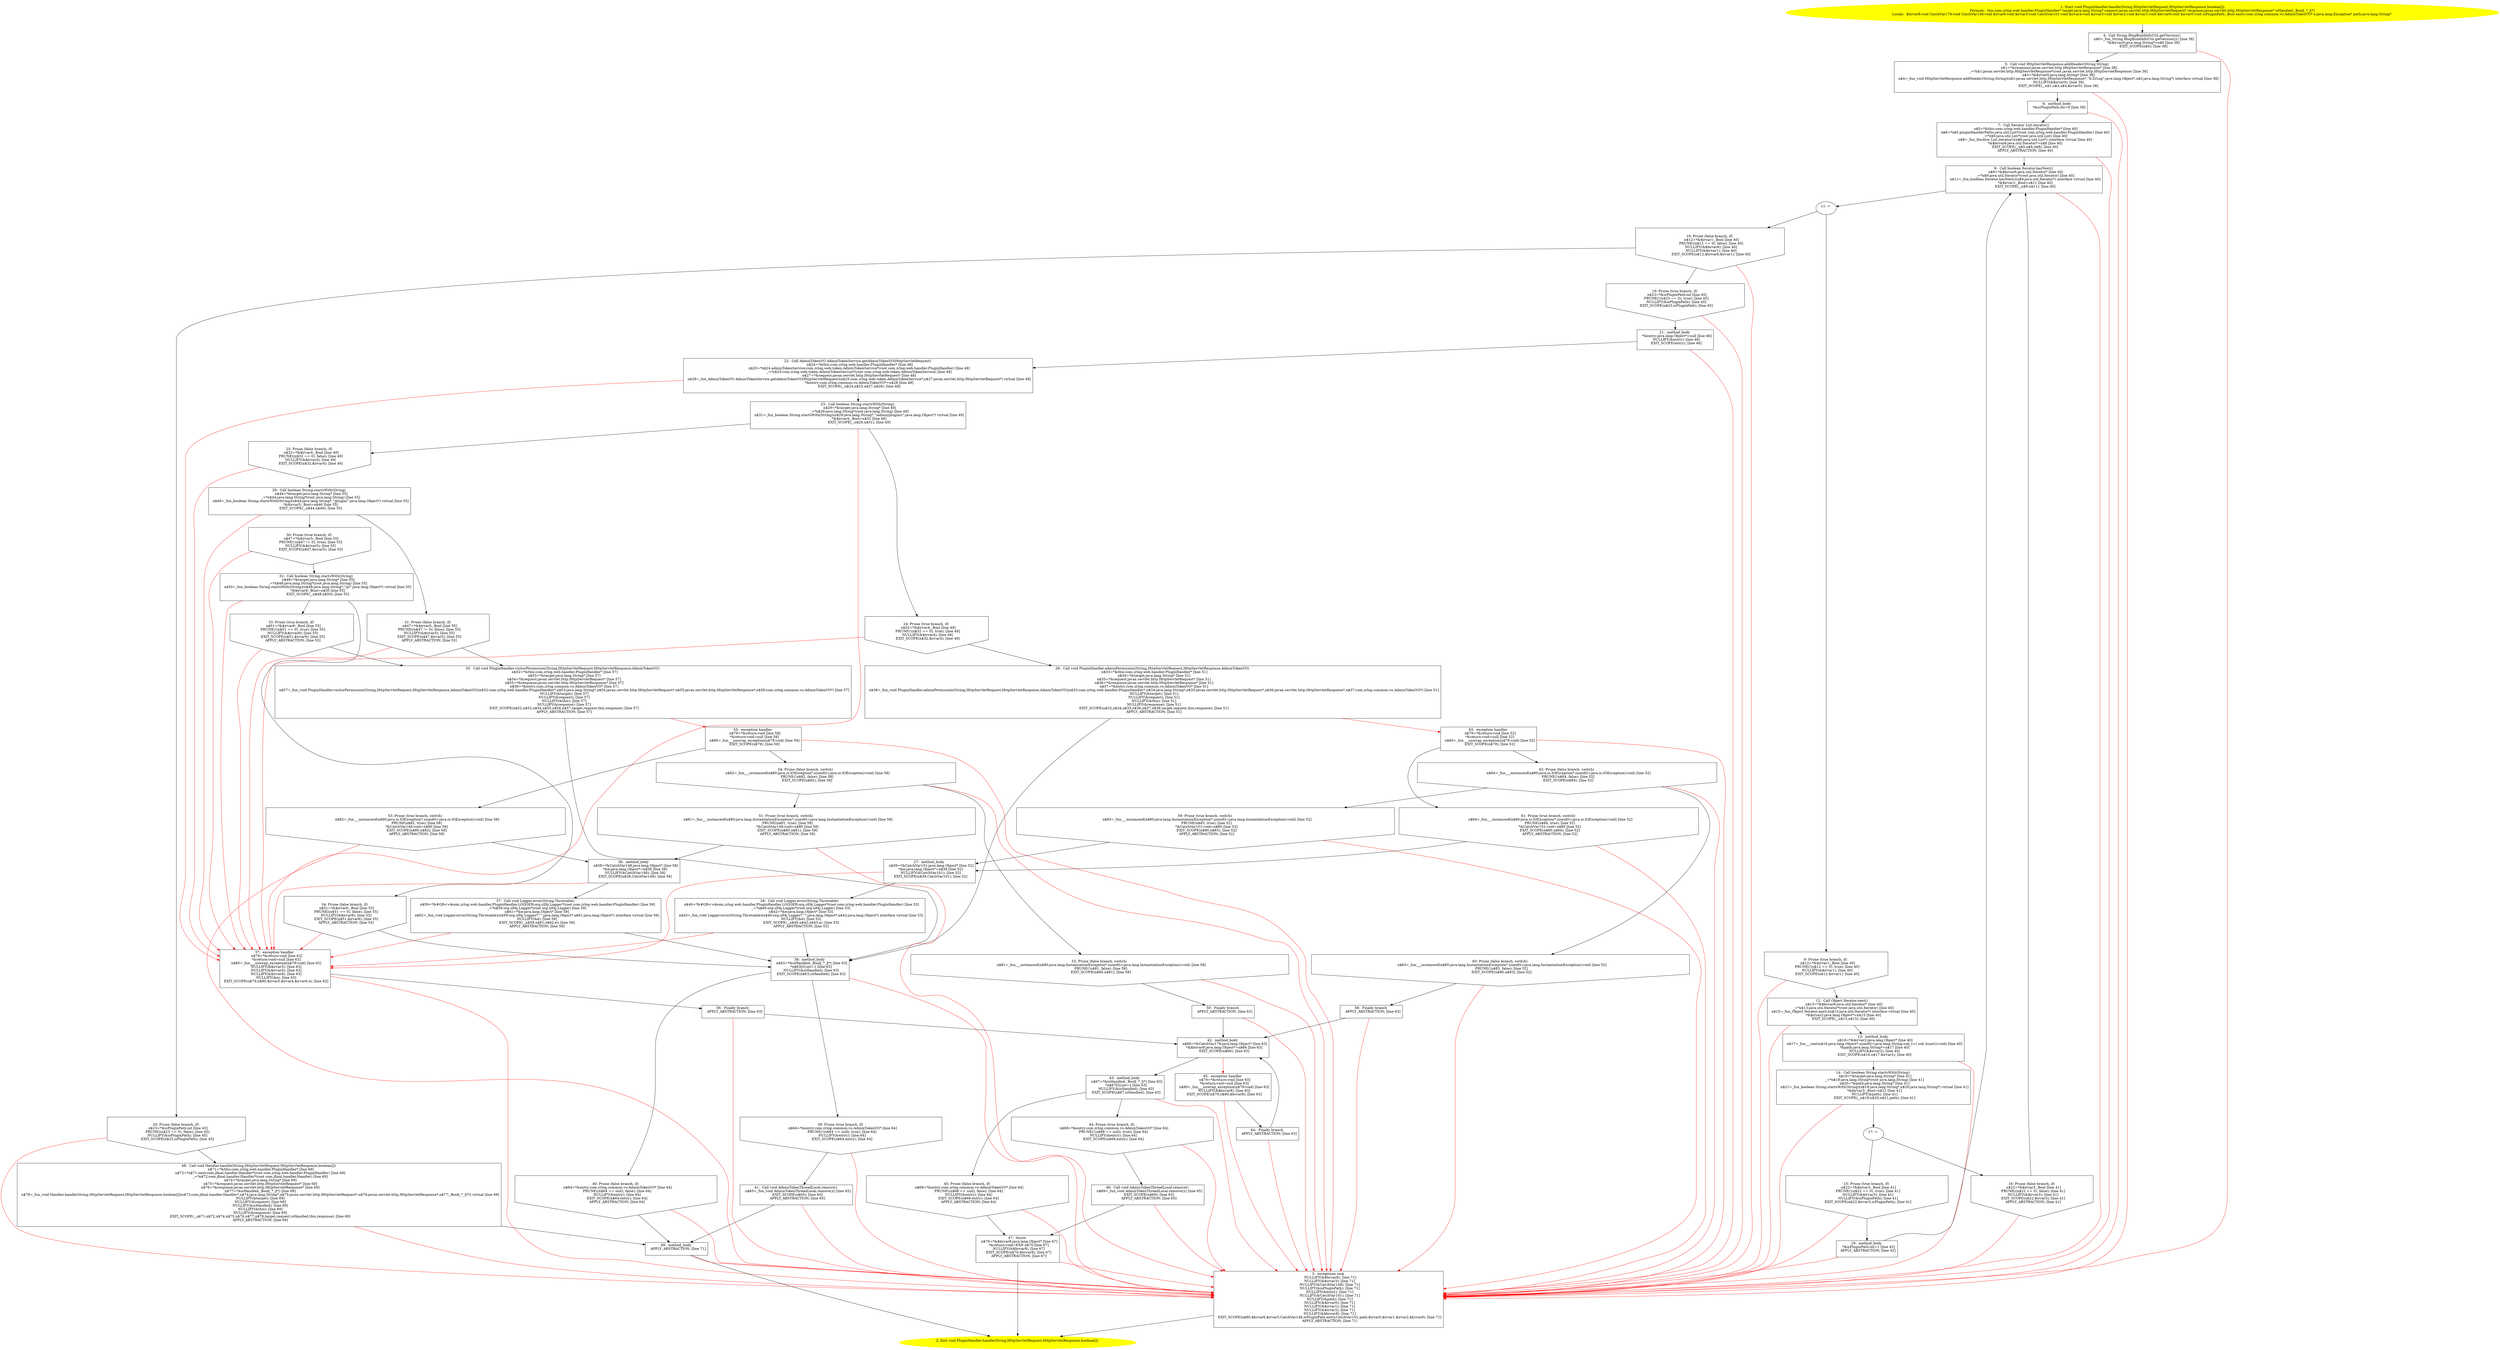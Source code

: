 /* @generated */
digraph cfg {
"com.zrlog.web.handler.PluginHandler.handle(java.lang.String,javax.servlet.http.HttpServletRequest,ja.ecd883a95ebb3cd0d5a7f4c13250e19b_1" [label="1: Start void PluginHandler.handle(String,HttpServletRequest,HttpServletResponse,boolean[])\nFormals:  this:com.zrlog.web.handler.PluginHandler* target:java.lang.String* request:javax.servlet.http.HttpServletRequest* response:javax.servlet.http.HttpServletResponse* isHandled:_Bool[_*_](*)\nLocals:  $bcvar8:void CatchVar178:void CatchVar148:void $irvar6:void $irvar5:void CatchVar101:void $irvar4:void $irvar3:void $irvar2:void $irvar1:void $bcvar6:void $irvar0:void isPluginPath:_Bool entry:com.zrlog.common.vo.AdminTokenVO* e:java.lang.Exception* path:java.lang.String* \n  " color=yellow style=filled]
	

	 "com.zrlog.web.handler.PluginHandler.handle(java.lang.String,javax.servlet.http.HttpServletRequest,ja.ecd883a95ebb3cd0d5a7f4c13250e19b_1" -> "com.zrlog.web.handler.PluginHandler.handle(java.lang.String,javax.servlet.http.HttpServletRequest,ja.ecd883a95ebb3cd0d5a7f4c13250e19b_4" ;
"com.zrlog.web.handler.PluginHandler.handle(java.lang.String,javax.servlet.http.HttpServletRequest,ja.ecd883a95ebb3cd0d5a7f4c13250e19b_2" [label="2: Exit void PluginHandler.handle(String,HttpServletRequest,HttpServletResponse,boolean[]) \n  " color=yellow style=filled]
	

"com.zrlog.web.handler.PluginHandler.handle(java.lang.String,javax.servlet.http.HttpServletRequest,ja.ecd883a95ebb3cd0d5a7f4c13250e19b_3" [label="3:  exceptions sink \n   NULLIFY(&$bcvar6); [line 71]\n  NULLIFY(&$irvar3); [line 71]\n  NULLIFY(&CatchVar148); [line 71]\n  NULLIFY(&isPluginPath); [line 71]\n  NULLIFY(&entry); [line 71]\n  NULLIFY(&CatchVar101); [line 71]\n  NULLIFY(&path); [line 71]\n  NULLIFY(&$irvar0); [line 71]\n  NULLIFY(&$irvar1); [line 71]\n  NULLIFY(&$irvar2); [line 71]\n  NULLIFY(&$bcvar8); [line 71]\n  EXIT_SCOPE(n$80,$bcvar6,$irvar3,CatchVar148,isPluginPath,entry,CatchVar101,path,$irvar0,$irvar1,$irvar2,$bcvar8); [line 71]\n  APPLY_ABSTRACTION; [line 71]\n " shape="box"]
	

	 "com.zrlog.web.handler.PluginHandler.handle(java.lang.String,javax.servlet.http.HttpServletRequest,ja.ecd883a95ebb3cd0d5a7f4c13250e19b_3" -> "com.zrlog.web.handler.PluginHandler.handle(java.lang.String,javax.servlet.http.HttpServletRequest,ja.ecd883a95ebb3cd0d5a7f4c13250e19b_2" ;
"com.zrlog.web.handler.PluginHandler.handle(java.lang.String,javax.servlet.http.HttpServletRequest,ja.ecd883a95ebb3cd0d5a7f4c13250e19b_4" [label="4:  Call String BlogBuildInfoUtil.getVersion() \n   n$0=_fun_String BlogBuildInfoUtil.getVersion()() [line 38]\n  *&$irvar0:java.lang.String*=n$0 [line 38]\n  EXIT_SCOPE(n$0); [line 38]\n " shape="box"]
	

	 "com.zrlog.web.handler.PluginHandler.handle(java.lang.String,javax.servlet.http.HttpServletRequest,ja.ecd883a95ebb3cd0d5a7f4c13250e19b_4" -> "com.zrlog.web.handler.PluginHandler.handle(java.lang.String,javax.servlet.http.HttpServletRequest,ja.ecd883a95ebb3cd0d5a7f4c13250e19b_5" ;
	 "com.zrlog.web.handler.PluginHandler.handle(java.lang.String,javax.servlet.http.HttpServletRequest,ja.ecd883a95ebb3cd0d5a7f4c13250e19b_4" -> "com.zrlog.web.handler.PluginHandler.handle(java.lang.String,javax.servlet.http.HttpServletRequest,ja.ecd883a95ebb3cd0d5a7f4c13250e19b_3" [color="red" ];
"com.zrlog.web.handler.PluginHandler.handle(java.lang.String,javax.servlet.http.HttpServletRequest,ja.ecd883a95ebb3cd0d5a7f4c13250e19b_5" [label="5:  Call void HttpServletResponse.addHeader(String,String) \n   n$1=*&response:javax.servlet.http.HttpServletResponse* [line 38]\n  _=*n$1:javax.servlet.http.HttpServletResponse*(root javax.servlet.http.HttpServletResponse) [line 38]\n  n$3=*&$irvar0:java.lang.String* [line 38]\n  n$4=_fun_void HttpServletResponse.addHeader(String,String)(n$1:javax.servlet.http.HttpServletResponse*,\"X-ZrLog\":java.lang.Object*,n$3:java.lang.String*) interface virtual [line 38]\n  NULLIFY(&$irvar0); [line 38]\n  EXIT_SCOPE(_,n$1,n$3,n$4,$irvar0); [line 38]\n " shape="box"]
	

	 "com.zrlog.web.handler.PluginHandler.handle(java.lang.String,javax.servlet.http.HttpServletRequest,ja.ecd883a95ebb3cd0d5a7f4c13250e19b_5" -> "com.zrlog.web.handler.PluginHandler.handle(java.lang.String,javax.servlet.http.HttpServletRequest,ja.ecd883a95ebb3cd0d5a7f4c13250e19b_6" ;
	 "com.zrlog.web.handler.PluginHandler.handle(java.lang.String,javax.servlet.http.HttpServletRequest,ja.ecd883a95ebb3cd0d5a7f4c13250e19b_5" -> "com.zrlog.web.handler.PluginHandler.handle(java.lang.String,javax.servlet.http.HttpServletRequest,ja.ecd883a95ebb3cd0d5a7f4c13250e19b_3" [color="red" ];
"com.zrlog.web.handler.PluginHandler.handle(java.lang.String,javax.servlet.http.HttpServletRequest,ja.ecd883a95ebb3cd0d5a7f4c13250e19b_6" [label="6:  method_body \n   *&isPluginPath:int=0 [line 39]\n " shape="box"]
	

	 "com.zrlog.web.handler.PluginHandler.handle(java.lang.String,javax.servlet.http.HttpServletRequest,ja.ecd883a95ebb3cd0d5a7f4c13250e19b_6" -> "com.zrlog.web.handler.PluginHandler.handle(java.lang.String,javax.servlet.http.HttpServletRequest,ja.ecd883a95ebb3cd0d5a7f4c13250e19b_7" ;
	 "com.zrlog.web.handler.PluginHandler.handle(java.lang.String,javax.servlet.http.HttpServletRequest,ja.ecd883a95ebb3cd0d5a7f4c13250e19b_6" -> "com.zrlog.web.handler.PluginHandler.handle(java.lang.String,javax.servlet.http.HttpServletRequest,ja.ecd883a95ebb3cd0d5a7f4c13250e19b_3" [color="red" ];
"com.zrlog.web.handler.PluginHandler.handle(java.lang.String,javax.servlet.http.HttpServletRequest,ja.ecd883a95ebb3cd0d5a7f4c13250e19b_7" [label="7:  Call Iterator List.iterator() \n   n$5=*&this:com.zrlog.web.handler.PluginHandler* [line 40]\n  n$6=*n$5.pluginHandlerPaths:java.util.List*(root com.zrlog.web.handler.PluginHandler) [line 40]\n  _=*n$6:java.util.List*(root java.util.List) [line 40]\n  n$8=_fun_Iterator List.iterator()(n$6:java.util.List*) interface virtual [line 40]\n  *&$bcvar6:java.util.Iterator*=n$8 [line 40]\n  EXIT_SCOPE(_,n$5,n$6,n$8); [line 40]\n  APPLY_ABSTRACTION; [line 40]\n " shape="box"]
	

	 "com.zrlog.web.handler.PluginHandler.handle(java.lang.String,javax.servlet.http.HttpServletRequest,ja.ecd883a95ebb3cd0d5a7f4c13250e19b_7" -> "com.zrlog.web.handler.PluginHandler.handle(java.lang.String,javax.servlet.http.HttpServletRequest,ja.ecd883a95ebb3cd0d5a7f4c13250e19b_8" ;
	 "com.zrlog.web.handler.PluginHandler.handle(java.lang.String,javax.servlet.http.HttpServletRequest,ja.ecd883a95ebb3cd0d5a7f4c13250e19b_7" -> "com.zrlog.web.handler.PluginHandler.handle(java.lang.String,javax.servlet.http.HttpServletRequest,ja.ecd883a95ebb3cd0d5a7f4c13250e19b_3" [color="red" ];
"com.zrlog.web.handler.PluginHandler.handle(java.lang.String,javax.servlet.http.HttpServletRequest,ja.ecd883a95ebb3cd0d5a7f4c13250e19b_8" [label="8:  Call boolean Iterator.hasNext() \n   n$9=*&$bcvar6:java.util.Iterator* [line 40]\n  _=*n$9:java.util.Iterator*(root java.util.Iterator) [line 40]\n  n$11=_fun_boolean Iterator.hasNext()(n$9:java.util.Iterator*) interface virtual [line 40]\n  *&$irvar1:_Bool=n$11 [line 40]\n  EXIT_SCOPE(_,n$9,n$11); [line 40]\n " shape="box"]
	

	 "com.zrlog.web.handler.PluginHandler.handle(java.lang.String,javax.servlet.http.HttpServletRequest,ja.ecd883a95ebb3cd0d5a7f4c13250e19b_8" -> "com.zrlog.web.handler.PluginHandler.handle(java.lang.String,javax.servlet.http.HttpServletRequest,ja.ecd883a95ebb3cd0d5a7f4c13250e19b_11" ;
	 "com.zrlog.web.handler.PluginHandler.handle(java.lang.String,javax.servlet.http.HttpServletRequest,ja.ecd883a95ebb3cd0d5a7f4c13250e19b_8" -> "com.zrlog.web.handler.PluginHandler.handle(java.lang.String,javax.servlet.http.HttpServletRequest,ja.ecd883a95ebb3cd0d5a7f4c13250e19b_3" [color="red" ];
"com.zrlog.web.handler.PluginHandler.handle(java.lang.String,javax.servlet.http.HttpServletRequest,ja.ecd883a95ebb3cd0d5a7f4c13250e19b_9" [label="9: Prune (true branch, if) \n   n$12=*&$irvar1:_Bool [line 40]\n  PRUNE(!(n$12 == 0), true); [line 40]\n  NULLIFY(&$irvar1); [line 40]\n  EXIT_SCOPE(n$12,$irvar1); [line 40]\n " shape="invhouse"]
	

	 "com.zrlog.web.handler.PluginHandler.handle(java.lang.String,javax.servlet.http.HttpServletRequest,ja.ecd883a95ebb3cd0d5a7f4c13250e19b_9" -> "com.zrlog.web.handler.PluginHandler.handle(java.lang.String,javax.servlet.http.HttpServletRequest,ja.ecd883a95ebb3cd0d5a7f4c13250e19b_12" ;
	 "com.zrlog.web.handler.PluginHandler.handle(java.lang.String,javax.servlet.http.HttpServletRequest,ja.ecd883a95ebb3cd0d5a7f4c13250e19b_9" -> "com.zrlog.web.handler.PluginHandler.handle(java.lang.String,javax.servlet.http.HttpServletRequest,ja.ecd883a95ebb3cd0d5a7f4c13250e19b_3" [color="red" ];
"com.zrlog.web.handler.PluginHandler.handle(java.lang.String,javax.servlet.http.HttpServletRequest,ja.ecd883a95ebb3cd0d5a7f4c13250e19b_10" [label="10: Prune (false branch, if) \n   n$12=*&$irvar1:_Bool [line 40]\n  PRUNE((n$12 == 0), false); [line 40]\n  NULLIFY(&$bcvar6); [line 40]\n  NULLIFY(&$irvar1); [line 40]\n  EXIT_SCOPE(n$12,$bcvar6,$irvar1); [line 40]\n " shape="invhouse"]
	

	 "com.zrlog.web.handler.PluginHandler.handle(java.lang.String,javax.servlet.http.HttpServletRequest,ja.ecd883a95ebb3cd0d5a7f4c13250e19b_10" -> "com.zrlog.web.handler.PluginHandler.handle(java.lang.String,javax.servlet.http.HttpServletRequest,ja.ecd883a95ebb3cd0d5a7f4c13250e19b_19" ;
	 "com.zrlog.web.handler.PluginHandler.handle(java.lang.String,javax.servlet.http.HttpServletRequest,ja.ecd883a95ebb3cd0d5a7f4c13250e19b_10" -> "com.zrlog.web.handler.PluginHandler.handle(java.lang.String,javax.servlet.http.HttpServletRequest,ja.ecd883a95ebb3cd0d5a7f4c13250e19b_20" ;
	 "com.zrlog.web.handler.PluginHandler.handle(java.lang.String,javax.servlet.http.HttpServletRequest,ja.ecd883a95ebb3cd0d5a7f4c13250e19b_10" -> "com.zrlog.web.handler.PluginHandler.handle(java.lang.String,javax.servlet.http.HttpServletRequest,ja.ecd883a95ebb3cd0d5a7f4c13250e19b_3" [color="red" ];
"com.zrlog.web.handler.PluginHandler.handle(java.lang.String,javax.servlet.http.HttpServletRequest,ja.ecd883a95ebb3cd0d5a7f4c13250e19b_11" [label="11: + \n  " ]
	

	 "com.zrlog.web.handler.PluginHandler.handle(java.lang.String,javax.servlet.http.HttpServletRequest,ja.ecd883a95ebb3cd0d5a7f4c13250e19b_11" -> "com.zrlog.web.handler.PluginHandler.handle(java.lang.String,javax.servlet.http.HttpServletRequest,ja.ecd883a95ebb3cd0d5a7f4c13250e19b_9" ;
	 "com.zrlog.web.handler.PluginHandler.handle(java.lang.String,javax.servlet.http.HttpServletRequest,ja.ecd883a95ebb3cd0d5a7f4c13250e19b_11" -> "com.zrlog.web.handler.PluginHandler.handle(java.lang.String,javax.servlet.http.HttpServletRequest,ja.ecd883a95ebb3cd0d5a7f4c13250e19b_10" ;
"com.zrlog.web.handler.PluginHandler.handle(java.lang.String,javax.servlet.http.HttpServletRequest,ja.ecd883a95ebb3cd0d5a7f4c13250e19b_12" [label="12:  Call Object Iterator.next() \n   n$13=*&$bcvar6:java.util.Iterator* [line 40]\n  _=*n$13:java.util.Iterator*(root java.util.Iterator) [line 40]\n  n$15=_fun_Object Iterator.next()(n$13:java.util.Iterator*) interface virtual [line 40]\n  *&$irvar2:java.lang.Object*=n$15 [line 40]\n  EXIT_SCOPE(_,n$13,n$15); [line 40]\n " shape="box"]
	

	 "com.zrlog.web.handler.PluginHandler.handle(java.lang.String,javax.servlet.http.HttpServletRequest,ja.ecd883a95ebb3cd0d5a7f4c13250e19b_12" -> "com.zrlog.web.handler.PluginHandler.handle(java.lang.String,javax.servlet.http.HttpServletRequest,ja.ecd883a95ebb3cd0d5a7f4c13250e19b_13" ;
	 "com.zrlog.web.handler.PluginHandler.handle(java.lang.String,javax.servlet.http.HttpServletRequest,ja.ecd883a95ebb3cd0d5a7f4c13250e19b_12" -> "com.zrlog.web.handler.PluginHandler.handle(java.lang.String,javax.servlet.http.HttpServletRequest,ja.ecd883a95ebb3cd0d5a7f4c13250e19b_3" [color="red" ];
"com.zrlog.web.handler.PluginHandler.handle(java.lang.String,javax.servlet.http.HttpServletRequest,ja.ecd883a95ebb3cd0d5a7f4c13250e19b_13" [label="13:  method_body \n   n$16=*&$irvar2:java.lang.Object* [line 40]\n  n$17=_fun___cast(n$16:java.lang.Object*,sizeof(t=java.lang.String;sub_t=( sub )(cast)):void) [line 40]\n  *&path:java.lang.String*=n$17 [line 40]\n  NULLIFY(&$irvar2); [line 40]\n  EXIT_SCOPE(n$16,n$17,$irvar2); [line 40]\n " shape="box"]
	

	 "com.zrlog.web.handler.PluginHandler.handle(java.lang.String,javax.servlet.http.HttpServletRequest,ja.ecd883a95ebb3cd0d5a7f4c13250e19b_13" -> "com.zrlog.web.handler.PluginHandler.handle(java.lang.String,javax.servlet.http.HttpServletRequest,ja.ecd883a95ebb3cd0d5a7f4c13250e19b_14" ;
	 "com.zrlog.web.handler.PluginHandler.handle(java.lang.String,javax.servlet.http.HttpServletRequest,ja.ecd883a95ebb3cd0d5a7f4c13250e19b_13" -> "com.zrlog.web.handler.PluginHandler.handle(java.lang.String,javax.servlet.http.HttpServletRequest,ja.ecd883a95ebb3cd0d5a7f4c13250e19b_3" [color="red" ];
"com.zrlog.web.handler.PluginHandler.handle(java.lang.String,javax.servlet.http.HttpServletRequest,ja.ecd883a95ebb3cd0d5a7f4c13250e19b_14" [label="14:  Call boolean String.startsWith(String) \n   n$18=*&target:java.lang.String* [line 41]\n  _=*n$18:java.lang.String*(root java.lang.String) [line 41]\n  n$20=*&path:java.lang.String* [line 41]\n  n$21=_fun_boolean String.startsWith(String)(n$18:java.lang.String*,n$20:java.lang.String*) virtual [line 41]\n  *&$irvar3:_Bool=n$21 [line 41]\n  NULLIFY(&path); [line 41]\n  EXIT_SCOPE(_,n$18,n$20,n$21,path); [line 41]\n " shape="box"]
	

	 "com.zrlog.web.handler.PluginHandler.handle(java.lang.String,javax.servlet.http.HttpServletRequest,ja.ecd883a95ebb3cd0d5a7f4c13250e19b_14" -> "com.zrlog.web.handler.PluginHandler.handle(java.lang.String,javax.servlet.http.HttpServletRequest,ja.ecd883a95ebb3cd0d5a7f4c13250e19b_17" ;
	 "com.zrlog.web.handler.PluginHandler.handle(java.lang.String,javax.servlet.http.HttpServletRequest,ja.ecd883a95ebb3cd0d5a7f4c13250e19b_14" -> "com.zrlog.web.handler.PluginHandler.handle(java.lang.String,javax.servlet.http.HttpServletRequest,ja.ecd883a95ebb3cd0d5a7f4c13250e19b_3" [color="red" ];
"com.zrlog.web.handler.PluginHandler.handle(java.lang.String,javax.servlet.http.HttpServletRequest,ja.ecd883a95ebb3cd0d5a7f4c13250e19b_15" [label="15: Prune (true branch, if) \n   n$22=*&$irvar3:_Bool [line 41]\n  PRUNE(!(n$22 == 0), true); [line 41]\n  NULLIFY(&$irvar3); [line 41]\n  NULLIFY(&isPluginPath); [line 41]\n  EXIT_SCOPE(n$22,$irvar3,isPluginPath); [line 41]\n " shape="invhouse"]
	

	 "com.zrlog.web.handler.PluginHandler.handle(java.lang.String,javax.servlet.http.HttpServletRequest,ja.ecd883a95ebb3cd0d5a7f4c13250e19b_15" -> "com.zrlog.web.handler.PluginHandler.handle(java.lang.String,javax.servlet.http.HttpServletRequest,ja.ecd883a95ebb3cd0d5a7f4c13250e19b_18" ;
	 "com.zrlog.web.handler.PluginHandler.handle(java.lang.String,javax.servlet.http.HttpServletRequest,ja.ecd883a95ebb3cd0d5a7f4c13250e19b_15" -> "com.zrlog.web.handler.PluginHandler.handle(java.lang.String,javax.servlet.http.HttpServletRequest,ja.ecd883a95ebb3cd0d5a7f4c13250e19b_3" [color="red" ];
"com.zrlog.web.handler.PluginHandler.handle(java.lang.String,javax.servlet.http.HttpServletRequest,ja.ecd883a95ebb3cd0d5a7f4c13250e19b_16" [label="16: Prune (false branch, if) \n   n$22=*&$irvar3:_Bool [line 41]\n  PRUNE((n$22 == 0), false); [line 41]\n  NULLIFY(&$irvar3); [line 41]\n  EXIT_SCOPE(n$22,$irvar3); [line 41]\n  APPLY_ABSTRACTION; [line 41]\n " shape="invhouse"]
	

	 "com.zrlog.web.handler.PluginHandler.handle(java.lang.String,javax.servlet.http.HttpServletRequest,ja.ecd883a95ebb3cd0d5a7f4c13250e19b_16" -> "com.zrlog.web.handler.PluginHandler.handle(java.lang.String,javax.servlet.http.HttpServletRequest,ja.ecd883a95ebb3cd0d5a7f4c13250e19b_8" ;
	 "com.zrlog.web.handler.PluginHandler.handle(java.lang.String,javax.servlet.http.HttpServletRequest,ja.ecd883a95ebb3cd0d5a7f4c13250e19b_16" -> "com.zrlog.web.handler.PluginHandler.handle(java.lang.String,javax.servlet.http.HttpServletRequest,ja.ecd883a95ebb3cd0d5a7f4c13250e19b_3" [color="red" ];
"com.zrlog.web.handler.PluginHandler.handle(java.lang.String,javax.servlet.http.HttpServletRequest,ja.ecd883a95ebb3cd0d5a7f4c13250e19b_17" [label="17: + \n  " ]
	

	 "com.zrlog.web.handler.PluginHandler.handle(java.lang.String,javax.servlet.http.HttpServletRequest,ja.ecd883a95ebb3cd0d5a7f4c13250e19b_17" -> "com.zrlog.web.handler.PluginHandler.handle(java.lang.String,javax.servlet.http.HttpServletRequest,ja.ecd883a95ebb3cd0d5a7f4c13250e19b_15" ;
	 "com.zrlog.web.handler.PluginHandler.handle(java.lang.String,javax.servlet.http.HttpServletRequest,ja.ecd883a95ebb3cd0d5a7f4c13250e19b_17" -> "com.zrlog.web.handler.PluginHandler.handle(java.lang.String,javax.servlet.http.HttpServletRequest,ja.ecd883a95ebb3cd0d5a7f4c13250e19b_16" ;
"com.zrlog.web.handler.PluginHandler.handle(java.lang.String,javax.servlet.http.HttpServletRequest,ja.ecd883a95ebb3cd0d5a7f4c13250e19b_18" [label="18:  method_body \n   *&isPluginPath:int=1 [line 42]\n  APPLY_ABSTRACTION; [line 42]\n " shape="box"]
	

	 "com.zrlog.web.handler.PluginHandler.handle(java.lang.String,javax.servlet.http.HttpServletRequest,ja.ecd883a95ebb3cd0d5a7f4c13250e19b_18" -> "com.zrlog.web.handler.PluginHandler.handle(java.lang.String,javax.servlet.http.HttpServletRequest,ja.ecd883a95ebb3cd0d5a7f4c13250e19b_8" ;
	 "com.zrlog.web.handler.PluginHandler.handle(java.lang.String,javax.servlet.http.HttpServletRequest,ja.ecd883a95ebb3cd0d5a7f4c13250e19b_18" -> "com.zrlog.web.handler.PluginHandler.handle(java.lang.String,javax.servlet.http.HttpServletRequest,ja.ecd883a95ebb3cd0d5a7f4c13250e19b_3" [color="red" ];
"com.zrlog.web.handler.PluginHandler.handle(java.lang.String,javax.servlet.http.HttpServletRequest,ja.ecd883a95ebb3cd0d5a7f4c13250e19b_19" [label="19: Prune (true branch, if) \n   n$23=*&isPluginPath:int [line 45]\n  PRUNE(!(n$23 == 0), true); [line 45]\n  NULLIFY(&isPluginPath); [line 45]\n  EXIT_SCOPE(n$23,isPluginPath); [line 45]\n " shape="invhouse"]
	

	 "com.zrlog.web.handler.PluginHandler.handle(java.lang.String,javax.servlet.http.HttpServletRequest,ja.ecd883a95ebb3cd0d5a7f4c13250e19b_19" -> "com.zrlog.web.handler.PluginHandler.handle(java.lang.String,javax.servlet.http.HttpServletRequest,ja.ecd883a95ebb3cd0d5a7f4c13250e19b_21" ;
	 "com.zrlog.web.handler.PluginHandler.handle(java.lang.String,javax.servlet.http.HttpServletRequest,ja.ecd883a95ebb3cd0d5a7f4c13250e19b_19" -> "com.zrlog.web.handler.PluginHandler.handle(java.lang.String,javax.servlet.http.HttpServletRequest,ja.ecd883a95ebb3cd0d5a7f4c13250e19b_3" [color="red" ];
"com.zrlog.web.handler.PluginHandler.handle(java.lang.String,javax.servlet.http.HttpServletRequest,ja.ecd883a95ebb3cd0d5a7f4c13250e19b_20" [label="20: Prune (false branch, if) \n   n$23=*&isPluginPath:int [line 45]\n  PRUNE((n$23 == 0), false); [line 45]\n  NULLIFY(&isPluginPath); [line 45]\n  EXIT_SCOPE(n$23,isPluginPath); [line 45]\n " shape="invhouse"]
	

	 "com.zrlog.web.handler.PluginHandler.handle(java.lang.String,javax.servlet.http.HttpServletRequest,ja.ecd883a95ebb3cd0d5a7f4c13250e19b_20" -> "com.zrlog.web.handler.PluginHandler.handle(java.lang.String,javax.servlet.http.HttpServletRequest,ja.ecd883a95ebb3cd0d5a7f4c13250e19b_48" ;
	 "com.zrlog.web.handler.PluginHandler.handle(java.lang.String,javax.servlet.http.HttpServletRequest,ja.ecd883a95ebb3cd0d5a7f4c13250e19b_20" -> "com.zrlog.web.handler.PluginHandler.handle(java.lang.String,javax.servlet.http.HttpServletRequest,ja.ecd883a95ebb3cd0d5a7f4c13250e19b_3" [color="red" ];
"com.zrlog.web.handler.PluginHandler.handle(java.lang.String,javax.servlet.http.HttpServletRequest,ja.ecd883a95ebb3cd0d5a7f4c13250e19b_21" [label="21:  method_body \n   *&entry:java.lang.Object*=null [line 46]\n  NULLIFY(&entry); [line 46]\n  EXIT_SCOPE(entry); [line 46]\n " shape="box"]
	

	 "com.zrlog.web.handler.PluginHandler.handle(java.lang.String,javax.servlet.http.HttpServletRequest,ja.ecd883a95ebb3cd0d5a7f4c13250e19b_21" -> "com.zrlog.web.handler.PluginHandler.handle(java.lang.String,javax.servlet.http.HttpServletRequest,ja.ecd883a95ebb3cd0d5a7f4c13250e19b_22" ;
	 "com.zrlog.web.handler.PluginHandler.handle(java.lang.String,javax.servlet.http.HttpServletRequest,ja.ecd883a95ebb3cd0d5a7f4c13250e19b_21" -> "com.zrlog.web.handler.PluginHandler.handle(java.lang.String,javax.servlet.http.HttpServletRequest,ja.ecd883a95ebb3cd0d5a7f4c13250e19b_3" [color="red" ];
"com.zrlog.web.handler.PluginHandler.handle(java.lang.String,javax.servlet.http.HttpServletRequest,ja.ecd883a95ebb3cd0d5a7f4c13250e19b_22" [label="22:  Call AdminTokenVO AdminTokenService.getAdminTokenVO(HttpServletRequest) \n   n$24=*&this:com.zrlog.web.handler.PluginHandler* [line 48]\n  n$25=*n$24.adminTokenService:com.zrlog.web.token.AdminTokenService*(root com.zrlog.web.handler.PluginHandler) [line 48]\n  _=*n$25:com.zrlog.web.token.AdminTokenService*(root com.zrlog.web.token.AdminTokenService) [line 48]\n  n$27=*&request:javax.servlet.http.HttpServletRequest* [line 48]\n  n$28=_fun_AdminTokenVO AdminTokenService.getAdminTokenVO(HttpServletRequest)(n$25:com.zrlog.web.token.AdminTokenService*,n$27:javax.servlet.http.HttpServletRequest*) virtual [line 48]\n  *&entry:com.zrlog.common.vo.AdminTokenVO*=n$28 [line 48]\n  EXIT_SCOPE(_,n$24,n$25,n$27,n$28); [line 48]\n " shape="box"]
	

	 "com.zrlog.web.handler.PluginHandler.handle(java.lang.String,javax.servlet.http.HttpServletRequest,ja.ecd883a95ebb3cd0d5a7f4c13250e19b_22" -> "com.zrlog.web.handler.PluginHandler.handle(java.lang.String,javax.servlet.http.HttpServletRequest,ja.ecd883a95ebb3cd0d5a7f4c13250e19b_23" ;
	 "com.zrlog.web.handler.PluginHandler.handle(java.lang.String,javax.servlet.http.HttpServletRequest,ja.ecd883a95ebb3cd0d5a7f4c13250e19b_22" -> "com.zrlog.web.handler.PluginHandler.handle(java.lang.String,javax.servlet.http.HttpServletRequest,ja.ecd883a95ebb3cd0d5a7f4c13250e19b_57" [color="red" ];
"com.zrlog.web.handler.PluginHandler.handle(java.lang.String,javax.servlet.http.HttpServletRequest,ja.ecd883a95ebb3cd0d5a7f4c13250e19b_23" [label="23:  Call boolean String.startsWith(String) \n   n$29=*&target:java.lang.String* [line 49]\n  _=*n$29:java.lang.String*(root java.lang.String) [line 49]\n  n$31=_fun_boolean String.startsWith(String)(n$29:java.lang.String*,\"/admin/plugins/\":java.lang.Object*) virtual [line 49]\n  *&$irvar4:_Bool=n$31 [line 49]\n  EXIT_SCOPE(_,n$29,n$31); [line 49]\n " shape="box"]
	

	 "com.zrlog.web.handler.PluginHandler.handle(java.lang.String,javax.servlet.http.HttpServletRequest,ja.ecd883a95ebb3cd0d5a7f4c13250e19b_23" -> "com.zrlog.web.handler.PluginHandler.handle(java.lang.String,javax.servlet.http.HttpServletRequest,ja.ecd883a95ebb3cd0d5a7f4c13250e19b_24" ;
	 "com.zrlog.web.handler.PluginHandler.handle(java.lang.String,javax.servlet.http.HttpServletRequest,ja.ecd883a95ebb3cd0d5a7f4c13250e19b_23" -> "com.zrlog.web.handler.PluginHandler.handle(java.lang.String,javax.servlet.http.HttpServletRequest,ja.ecd883a95ebb3cd0d5a7f4c13250e19b_25" ;
	 "com.zrlog.web.handler.PluginHandler.handle(java.lang.String,javax.servlet.http.HttpServletRequest,ja.ecd883a95ebb3cd0d5a7f4c13250e19b_23" -> "com.zrlog.web.handler.PluginHandler.handle(java.lang.String,javax.servlet.http.HttpServletRequest,ja.ecd883a95ebb3cd0d5a7f4c13250e19b_57" [color="red" ];
"com.zrlog.web.handler.PluginHandler.handle(java.lang.String,javax.servlet.http.HttpServletRequest,ja.ecd883a95ebb3cd0d5a7f4c13250e19b_24" [label="24: Prune (true branch, if) \n   n$32=*&$irvar4:_Bool [line 49]\n  PRUNE(!(n$32 == 0), true); [line 49]\n  NULLIFY(&$irvar4); [line 49]\n  EXIT_SCOPE(n$32,$irvar4); [line 49]\n " shape="invhouse"]
	

	 "com.zrlog.web.handler.PluginHandler.handle(java.lang.String,javax.servlet.http.HttpServletRequest,ja.ecd883a95ebb3cd0d5a7f4c13250e19b_24" -> "com.zrlog.web.handler.PluginHandler.handle(java.lang.String,javax.servlet.http.HttpServletRequest,ja.ecd883a95ebb3cd0d5a7f4c13250e19b_26" ;
	 "com.zrlog.web.handler.PluginHandler.handle(java.lang.String,javax.servlet.http.HttpServletRequest,ja.ecd883a95ebb3cd0d5a7f4c13250e19b_24" -> "com.zrlog.web.handler.PluginHandler.handle(java.lang.String,javax.servlet.http.HttpServletRequest,ja.ecd883a95ebb3cd0d5a7f4c13250e19b_57" [color="red" ];
"com.zrlog.web.handler.PluginHandler.handle(java.lang.String,javax.servlet.http.HttpServletRequest,ja.ecd883a95ebb3cd0d5a7f4c13250e19b_25" [label="25: Prune (false branch, if) \n   n$32=*&$irvar4:_Bool [line 49]\n  PRUNE((n$32 == 0), false); [line 49]\n  NULLIFY(&$irvar4); [line 49]\n  EXIT_SCOPE(n$32,$irvar4); [line 49]\n " shape="invhouse"]
	

	 "com.zrlog.web.handler.PluginHandler.handle(java.lang.String,javax.servlet.http.HttpServletRequest,ja.ecd883a95ebb3cd0d5a7f4c13250e19b_25" -> "com.zrlog.web.handler.PluginHandler.handle(java.lang.String,javax.servlet.http.HttpServletRequest,ja.ecd883a95ebb3cd0d5a7f4c13250e19b_29" ;
	 "com.zrlog.web.handler.PluginHandler.handle(java.lang.String,javax.servlet.http.HttpServletRequest,ja.ecd883a95ebb3cd0d5a7f4c13250e19b_25" -> "com.zrlog.web.handler.PluginHandler.handle(java.lang.String,javax.servlet.http.HttpServletRequest,ja.ecd883a95ebb3cd0d5a7f4c13250e19b_57" [color="red" ];
"com.zrlog.web.handler.PluginHandler.handle(java.lang.String,javax.servlet.http.HttpServletRequest,ja.ecd883a95ebb3cd0d5a7f4c13250e19b_26" [label="26:  Call void PluginHandler.adminPermission(String,HttpServletRequest,HttpServletResponse,AdminTokenVO) \n   n$33=*&this:com.zrlog.web.handler.PluginHandler* [line 51]\n  n$34=*&target:java.lang.String* [line 51]\n  n$35=*&request:javax.servlet.http.HttpServletRequest* [line 51]\n  n$36=*&response:javax.servlet.http.HttpServletResponse* [line 51]\n  n$37=*&entry:com.zrlog.common.vo.AdminTokenVO* [line 51]\n  n$38=_fun_void PluginHandler.adminPermission(String,HttpServletRequest,HttpServletResponse,AdminTokenVO)(n$33:com.zrlog.web.handler.PluginHandler*,n$34:java.lang.String*,n$35:javax.servlet.http.HttpServletRequest*,n$36:javax.servlet.http.HttpServletResponse*,n$37:com.zrlog.common.vo.AdminTokenVO*) [line 51]\n  NULLIFY(&target); [line 51]\n  NULLIFY(&request); [line 51]\n  NULLIFY(&this); [line 51]\n  NULLIFY(&response); [line 51]\n  EXIT_SCOPE(n$33,n$34,n$35,n$36,n$37,n$38,target,request,this,response); [line 51]\n  APPLY_ABSTRACTION; [line 51]\n " shape="box"]
	

	 "com.zrlog.web.handler.PluginHandler.handle(java.lang.String,javax.servlet.http.HttpServletRequest,ja.ecd883a95ebb3cd0d5a7f4c13250e19b_26" -> "com.zrlog.web.handler.PluginHandler.handle(java.lang.String,javax.servlet.http.HttpServletRequest,ja.ecd883a95ebb3cd0d5a7f4c13250e19b_38" ;
	 "com.zrlog.web.handler.PluginHandler.handle(java.lang.String,javax.servlet.http.HttpServletRequest,ja.ecd883a95ebb3cd0d5a7f4c13250e19b_26" -> "com.zrlog.web.handler.PluginHandler.handle(java.lang.String,javax.servlet.http.HttpServletRequest,ja.ecd883a95ebb3cd0d5a7f4c13250e19b_63" [color="red" ];
"com.zrlog.web.handler.PluginHandler.handle(java.lang.String,javax.servlet.http.HttpServletRequest,ja.ecd883a95ebb3cd0d5a7f4c13250e19b_27" [label="27:  method_body \n   n$39=*&CatchVar101:java.lang.Object* [line 52]\n  *&e:java.lang.Object*=n$39 [line 52]\n  NULLIFY(&CatchVar101); [line 52]\n  EXIT_SCOPE(n$39,CatchVar101); [line 52]\n " shape="box"]
	

	 "com.zrlog.web.handler.PluginHandler.handle(java.lang.String,javax.servlet.http.HttpServletRequest,ja.ecd883a95ebb3cd0d5a7f4c13250e19b_27" -> "com.zrlog.web.handler.PluginHandler.handle(java.lang.String,javax.servlet.http.HttpServletRequest,ja.ecd883a95ebb3cd0d5a7f4c13250e19b_28" ;
	 "com.zrlog.web.handler.PluginHandler.handle(java.lang.String,javax.servlet.http.HttpServletRequest,ja.ecd883a95ebb3cd0d5a7f4c13250e19b_27" -> "com.zrlog.web.handler.PluginHandler.handle(java.lang.String,javax.servlet.http.HttpServletRequest,ja.ecd883a95ebb3cd0d5a7f4c13250e19b_57" [color="red" ];
"com.zrlog.web.handler.PluginHandler.handle(java.lang.String,javax.servlet.http.HttpServletRequest,ja.ecd883a95ebb3cd0d5a7f4c13250e19b_28" [label="28:  Call void Logger.error(String,Throwable) \n   n$40=*&#GB<>$com.zrlog.web.handler.PluginHandler.LOGGER:org.slf4j.Logger*(root com.zrlog.web.handler.PluginHandler) [line 53]\n  _=*n$40:org.slf4j.Logger*(root org.slf4j.Logger) [line 53]\n  n$42=*&e:java.lang.Object* [line 53]\n  n$43=_fun_void Logger.error(String,Throwable)(n$40:org.slf4j.Logger*,\"\":java.lang.Object*,n$42:java.lang.Object*) interface virtual [line 53]\n  NULLIFY(&e); [line 53]\n  EXIT_SCOPE(_,n$40,n$42,n$43,e); [line 53]\n  APPLY_ABSTRACTION; [line 53]\n " shape="box"]
	

	 "com.zrlog.web.handler.PluginHandler.handle(java.lang.String,javax.servlet.http.HttpServletRequest,ja.ecd883a95ebb3cd0d5a7f4c13250e19b_28" -> "com.zrlog.web.handler.PluginHandler.handle(java.lang.String,javax.servlet.http.HttpServletRequest,ja.ecd883a95ebb3cd0d5a7f4c13250e19b_38" ;
	 "com.zrlog.web.handler.PluginHandler.handle(java.lang.String,javax.servlet.http.HttpServletRequest,ja.ecd883a95ebb3cd0d5a7f4c13250e19b_28" -> "com.zrlog.web.handler.PluginHandler.handle(java.lang.String,javax.servlet.http.HttpServletRequest,ja.ecd883a95ebb3cd0d5a7f4c13250e19b_57" [color="red" ];
"com.zrlog.web.handler.PluginHandler.handle(java.lang.String,javax.servlet.http.HttpServletRequest,ja.ecd883a95ebb3cd0d5a7f4c13250e19b_29" [label="29:  Call boolean String.startsWith(String) \n   n$44=*&target:java.lang.String* [line 55]\n  _=*n$44:java.lang.String*(root java.lang.String) [line 55]\n  n$46=_fun_boolean String.startsWith(String)(n$44:java.lang.String*,\"/plugin/\":java.lang.Object*) virtual [line 55]\n  *&$irvar5:_Bool=n$46 [line 55]\n  EXIT_SCOPE(_,n$44,n$46); [line 55]\n " shape="box"]
	

	 "com.zrlog.web.handler.PluginHandler.handle(java.lang.String,javax.servlet.http.HttpServletRequest,ja.ecd883a95ebb3cd0d5a7f4c13250e19b_29" -> "com.zrlog.web.handler.PluginHandler.handle(java.lang.String,javax.servlet.http.HttpServletRequest,ja.ecd883a95ebb3cd0d5a7f4c13250e19b_30" ;
	 "com.zrlog.web.handler.PluginHandler.handle(java.lang.String,javax.servlet.http.HttpServletRequest,ja.ecd883a95ebb3cd0d5a7f4c13250e19b_29" -> "com.zrlog.web.handler.PluginHandler.handle(java.lang.String,javax.servlet.http.HttpServletRequest,ja.ecd883a95ebb3cd0d5a7f4c13250e19b_31" ;
	 "com.zrlog.web.handler.PluginHandler.handle(java.lang.String,javax.servlet.http.HttpServletRequest,ja.ecd883a95ebb3cd0d5a7f4c13250e19b_29" -> "com.zrlog.web.handler.PluginHandler.handle(java.lang.String,javax.servlet.http.HttpServletRequest,ja.ecd883a95ebb3cd0d5a7f4c13250e19b_57" [color="red" ];
"com.zrlog.web.handler.PluginHandler.handle(java.lang.String,javax.servlet.http.HttpServletRequest,ja.ecd883a95ebb3cd0d5a7f4c13250e19b_30" [label="30: Prune (true branch, if) \n   n$47=*&$irvar5:_Bool [line 55]\n  PRUNE(!(n$47 != 0), true); [line 55]\n  NULLIFY(&$irvar5); [line 55]\n  EXIT_SCOPE(n$47,$irvar5); [line 55]\n " shape="invhouse"]
	

	 "com.zrlog.web.handler.PluginHandler.handle(java.lang.String,javax.servlet.http.HttpServletRequest,ja.ecd883a95ebb3cd0d5a7f4c13250e19b_30" -> "com.zrlog.web.handler.PluginHandler.handle(java.lang.String,javax.servlet.http.HttpServletRequest,ja.ecd883a95ebb3cd0d5a7f4c13250e19b_32" ;
	 "com.zrlog.web.handler.PluginHandler.handle(java.lang.String,javax.servlet.http.HttpServletRequest,ja.ecd883a95ebb3cd0d5a7f4c13250e19b_30" -> "com.zrlog.web.handler.PluginHandler.handle(java.lang.String,javax.servlet.http.HttpServletRequest,ja.ecd883a95ebb3cd0d5a7f4c13250e19b_57" [color="red" ];
"com.zrlog.web.handler.PluginHandler.handle(java.lang.String,javax.servlet.http.HttpServletRequest,ja.ecd883a95ebb3cd0d5a7f4c13250e19b_31" [label="31: Prune (false branch, if) \n   n$47=*&$irvar5:_Bool [line 55]\n  PRUNE((n$47 != 0), false); [line 55]\n  NULLIFY(&$irvar5); [line 55]\n  EXIT_SCOPE(n$47,$irvar5); [line 55]\n  APPLY_ABSTRACTION; [line 55]\n " shape="invhouse"]
	

	 "com.zrlog.web.handler.PluginHandler.handle(java.lang.String,javax.servlet.http.HttpServletRequest,ja.ecd883a95ebb3cd0d5a7f4c13250e19b_31" -> "com.zrlog.web.handler.PluginHandler.handle(java.lang.String,javax.servlet.http.HttpServletRequest,ja.ecd883a95ebb3cd0d5a7f4c13250e19b_35" ;
	 "com.zrlog.web.handler.PluginHandler.handle(java.lang.String,javax.servlet.http.HttpServletRequest,ja.ecd883a95ebb3cd0d5a7f4c13250e19b_31" -> "com.zrlog.web.handler.PluginHandler.handle(java.lang.String,javax.servlet.http.HttpServletRequest,ja.ecd883a95ebb3cd0d5a7f4c13250e19b_57" [color="red" ];
"com.zrlog.web.handler.PluginHandler.handle(java.lang.String,javax.servlet.http.HttpServletRequest,ja.ecd883a95ebb3cd0d5a7f4c13250e19b_32" [label="32:  Call boolean String.startsWith(String) \n   n$48=*&target:java.lang.String* [line 55]\n  _=*n$48:java.lang.String*(root java.lang.String) [line 55]\n  n$50=_fun_boolean String.startsWith(String)(n$48:java.lang.String*,\"/p/\":java.lang.Object*) virtual [line 55]\n  *&$irvar6:_Bool=n$50 [line 55]\n  EXIT_SCOPE(_,n$48,n$50); [line 55]\n " shape="box"]
	

	 "com.zrlog.web.handler.PluginHandler.handle(java.lang.String,javax.servlet.http.HttpServletRequest,ja.ecd883a95ebb3cd0d5a7f4c13250e19b_32" -> "com.zrlog.web.handler.PluginHandler.handle(java.lang.String,javax.servlet.http.HttpServletRequest,ja.ecd883a95ebb3cd0d5a7f4c13250e19b_33" ;
	 "com.zrlog.web.handler.PluginHandler.handle(java.lang.String,javax.servlet.http.HttpServletRequest,ja.ecd883a95ebb3cd0d5a7f4c13250e19b_32" -> "com.zrlog.web.handler.PluginHandler.handle(java.lang.String,javax.servlet.http.HttpServletRequest,ja.ecd883a95ebb3cd0d5a7f4c13250e19b_34" ;
	 "com.zrlog.web.handler.PluginHandler.handle(java.lang.String,javax.servlet.http.HttpServletRequest,ja.ecd883a95ebb3cd0d5a7f4c13250e19b_32" -> "com.zrlog.web.handler.PluginHandler.handle(java.lang.String,javax.servlet.http.HttpServletRequest,ja.ecd883a95ebb3cd0d5a7f4c13250e19b_57" [color="red" ];
"com.zrlog.web.handler.PluginHandler.handle(java.lang.String,javax.servlet.http.HttpServletRequest,ja.ecd883a95ebb3cd0d5a7f4c13250e19b_33" [label="33: Prune (true branch, if) \n   n$51=*&$irvar6:_Bool [line 55]\n  PRUNE(!(n$51 == 0), true); [line 55]\n  NULLIFY(&$irvar6); [line 55]\n  EXIT_SCOPE(n$51,$irvar6); [line 55]\n  APPLY_ABSTRACTION; [line 55]\n " shape="invhouse"]
	

	 "com.zrlog.web.handler.PluginHandler.handle(java.lang.String,javax.servlet.http.HttpServletRequest,ja.ecd883a95ebb3cd0d5a7f4c13250e19b_33" -> "com.zrlog.web.handler.PluginHandler.handle(java.lang.String,javax.servlet.http.HttpServletRequest,ja.ecd883a95ebb3cd0d5a7f4c13250e19b_35" ;
	 "com.zrlog.web.handler.PluginHandler.handle(java.lang.String,javax.servlet.http.HttpServletRequest,ja.ecd883a95ebb3cd0d5a7f4c13250e19b_33" -> "com.zrlog.web.handler.PluginHandler.handle(java.lang.String,javax.servlet.http.HttpServletRequest,ja.ecd883a95ebb3cd0d5a7f4c13250e19b_57" [color="red" ];
"com.zrlog.web.handler.PluginHandler.handle(java.lang.String,javax.servlet.http.HttpServletRequest,ja.ecd883a95ebb3cd0d5a7f4c13250e19b_34" [label="34: Prune (false branch, if) \n   n$51=*&$irvar6:_Bool [line 55]\n  PRUNE((n$51 == 0), false); [line 55]\n  NULLIFY(&$irvar6); [line 55]\n  EXIT_SCOPE(n$51,$irvar6); [line 55]\n  APPLY_ABSTRACTION; [line 55]\n " shape="invhouse"]
	

	 "com.zrlog.web.handler.PluginHandler.handle(java.lang.String,javax.servlet.http.HttpServletRequest,ja.ecd883a95ebb3cd0d5a7f4c13250e19b_34" -> "com.zrlog.web.handler.PluginHandler.handle(java.lang.String,javax.servlet.http.HttpServletRequest,ja.ecd883a95ebb3cd0d5a7f4c13250e19b_38" ;
	 "com.zrlog.web.handler.PluginHandler.handle(java.lang.String,javax.servlet.http.HttpServletRequest,ja.ecd883a95ebb3cd0d5a7f4c13250e19b_34" -> "com.zrlog.web.handler.PluginHandler.handle(java.lang.String,javax.servlet.http.HttpServletRequest,ja.ecd883a95ebb3cd0d5a7f4c13250e19b_57" [color="red" ];
"com.zrlog.web.handler.PluginHandler.handle(java.lang.String,javax.servlet.http.HttpServletRequest,ja.ecd883a95ebb3cd0d5a7f4c13250e19b_35" [label="35:  Call void PluginHandler.visitorPermission(String,HttpServletRequest,HttpServletResponse,AdminTokenVO) \n   n$52=*&this:com.zrlog.web.handler.PluginHandler* [line 57]\n  n$53=*&target:java.lang.String* [line 57]\n  n$54=*&request:javax.servlet.http.HttpServletRequest* [line 57]\n  n$55=*&response:javax.servlet.http.HttpServletResponse* [line 57]\n  n$56=*&entry:com.zrlog.common.vo.AdminTokenVO* [line 57]\n  n$57=_fun_void PluginHandler.visitorPermission(String,HttpServletRequest,HttpServletResponse,AdminTokenVO)(n$52:com.zrlog.web.handler.PluginHandler*,n$53:java.lang.String*,n$54:javax.servlet.http.HttpServletRequest*,n$55:javax.servlet.http.HttpServletResponse*,n$56:com.zrlog.common.vo.AdminTokenVO*) [line 57]\n  NULLIFY(&target); [line 57]\n  NULLIFY(&request); [line 57]\n  NULLIFY(&this); [line 57]\n  NULLIFY(&response); [line 57]\n  EXIT_SCOPE(n$52,n$53,n$54,n$55,n$56,n$57,target,request,this,response); [line 57]\n  APPLY_ABSTRACTION; [line 57]\n " shape="box"]
	

	 "com.zrlog.web.handler.PluginHandler.handle(java.lang.String,javax.servlet.http.HttpServletRequest,ja.ecd883a95ebb3cd0d5a7f4c13250e19b_35" -> "com.zrlog.web.handler.PluginHandler.handle(java.lang.String,javax.servlet.http.HttpServletRequest,ja.ecd883a95ebb3cd0d5a7f4c13250e19b_38" ;
	 "com.zrlog.web.handler.PluginHandler.handle(java.lang.String,javax.servlet.http.HttpServletRequest,ja.ecd883a95ebb3cd0d5a7f4c13250e19b_35" -> "com.zrlog.web.handler.PluginHandler.handle(java.lang.String,javax.servlet.http.HttpServletRequest,ja.ecd883a95ebb3cd0d5a7f4c13250e19b_55" [color="red" ];
"com.zrlog.web.handler.PluginHandler.handle(java.lang.String,javax.servlet.http.HttpServletRequest,ja.ecd883a95ebb3cd0d5a7f4c13250e19b_36" [label="36:  method_body \n   n$58=*&CatchVar148:java.lang.Object* [line 58]\n  *&e:java.lang.Object*=n$58 [line 58]\n  NULLIFY(&CatchVar148); [line 58]\n  EXIT_SCOPE(n$58,CatchVar148); [line 58]\n " shape="box"]
	

	 "com.zrlog.web.handler.PluginHandler.handle(java.lang.String,javax.servlet.http.HttpServletRequest,ja.ecd883a95ebb3cd0d5a7f4c13250e19b_36" -> "com.zrlog.web.handler.PluginHandler.handle(java.lang.String,javax.servlet.http.HttpServletRequest,ja.ecd883a95ebb3cd0d5a7f4c13250e19b_37" ;
	 "com.zrlog.web.handler.PluginHandler.handle(java.lang.String,javax.servlet.http.HttpServletRequest,ja.ecd883a95ebb3cd0d5a7f4c13250e19b_36" -> "com.zrlog.web.handler.PluginHandler.handle(java.lang.String,javax.servlet.http.HttpServletRequest,ja.ecd883a95ebb3cd0d5a7f4c13250e19b_57" [color="red" ];
"com.zrlog.web.handler.PluginHandler.handle(java.lang.String,javax.servlet.http.HttpServletRequest,ja.ecd883a95ebb3cd0d5a7f4c13250e19b_37" [label="37:  Call void Logger.error(String,Throwable) \n   n$59=*&#GB<>$com.zrlog.web.handler.PluginHandler.LOGGER:org.slf4j.Logger*(root com.zrlog.web.handler.PluginHandler) [line 59]\n  _=*n$59:org.slf4j.Logger*(root org.slf4j.Logger) [line 59]\n  n$61=*&e:java.lang.Object* [line 59]\n  n$62=_fun_void Logger.error(String,Throwable)(n$59:org.slf4j.Logger*,\"\":java.lang.Object*,n$61:java.lang.Object*) interface virtual [line 59]\n  NULLIFY(&e); [line 59]\n  EXIT_SCOPE(_,n$59,n$61,n$62,e); [line 59]\n  APPLY_ABSTRACTION; [line 59]\n " shape="box"]
	

	 "com.zrlog.web.handler.PluginHandler.handle(java.lang.String,javax.servlet.http.HttpServletRequest,ja.ecd883a95ebb3cd0d5a7f4c13250e19b_37" -> "com.zrlog.web.handler.PluginHandler.handle(java.lang.String,javax.servlet.http.HttpServletRequest,ja.ecd883a95ebb3cd0d5a7f4c13250e19b_38" ;
	 "com.zrlog.web.handler.PluginHandler.handle(java.lang.String,javax.servlet.http.HttpServletRequest,ja.ecd883a95ebb3cd0d5a7f4c13250e19b_37" -> "com.zrlog.web.handler.PluginHandler.handle(java.lang.String,javax.servlet.http.HttpServletRequest,ja.ecd883a95ebb3cd0d5a7f4c13250e19b_57" [color="red" ];
"com.zrlog.web.handler.PluginHandler.handle(java.lang.String,javax.servlet.http.HttpServletRequest,ja.ecd883a95ebb3cd0d5a7f4c13250e19b_38" [label="38:  method_body \n   n$63=*&isHandled:_Bool[_*_](*) [line 63]\n  *n$63[0]:int=1 [line 63]\n  NULLIFY(&isHandled); [line 63]\n  EXIT_SCOPE(n$63,isHandled); [line 63]\n " shape="box"]
	

	 "com.zrlog.web.handler.PluginHandler.handle(java.lang.String,javax.servlet.http.HttpServletRequest,ja.ecd883a95ebb3cd0d5a7f4c13250e19b_38" -> "com.zrlog.web.handler.PluginHandler.handle(java.lang.String,javax.servlet.http.HttpServletRequest,ja.ecd883a95ebb3cd0d5a7f4c13250e19b_39" ;
	 "com.zrlog.web.handler.PluginHandler.handle(java.lang.String,javax.servlet.http.HttpServletRequest,ja.ecd883a95ebb3cd0d5a7f4c13250e19b_38" -> "com.zrlog.web.handler.PluginHandler.handle(java.lang.String,javax.servlet.http.HttpServletRequest,ja.ecd883a95ebb3cd0d5a7f4c13250e19b_40" ;
	 "com.zrlog.web.handler.PluginHandler.handle(java.lang.String,javax.servlet.http.HttpServletRequest,ja.ecd883a95ebb3cd0d5a7f4c13250e19b_38" -> "com.zrlog.web.handler.PluginHandler.handle(java.lang.String,javax.servlet.http.HttpServletRequest,ja.ecd883a95ebb3cd0d5a7f4c13250e19b_3" [color="red" ];
"com.zrlog.web.handler.PluginHandler.handle(java.lang.String,javax.servlet.http.HttpServletRequest,ja.ecd883a95ebb3cd0d5a7f4c13250e19b_39" [label="39: Prune (true branch, if) \n   n$64=*&entry:com.zrlog.common.vo.AdminTokenVO* [line 64]\n  PRUNE(!(n$64 == null), true); [line 64]\n  NULLIFY(&entry); [line 64]\n  EXIT_SCOPE(n$64,entry); [line 64]\n " shape="invhouse"]
	

	 "com.zrlog.web.handler.PluginHandler.handle(java.lang.String,javax.servlet.http.HttpServletRequest,ja.ecd883a95ebb3cd0d5a7f4c13250e19b_39" -> "com.zrlog.web.handler.PluginHandler.handle(java.lang.String,javax.servlet.http.HttpServletRequest,ja.ecd883a95ebb3cd0d5a7f4c13250e19b_41" ;
	 "com.zrlog.web.handler.PluginHandler.handle(java.lang.String,javax.servlet.http.HttpServletRequest,ja.ecd883a95ebb3cd0d5a7f4c13250e19b_39" -> "com.zrlog.web.handler.PluginHandler.handle(java.lang.String,javax.servlet.http.HttpServletRequest,ja.ecd883a95ebb3cd0d5a7f4c13250e19b_3" [color="red" ];
"com.zrlog.web.handler.PluginHandler.handle(java.lang.String,javax.servlet.http.HttpServletRequest,ja.ecd883a95ebb3cd0d5a7f4c13250e19b_40" [label="40: Prune (false branch, if) \n   n$64=*&entry:com.zrlog.common.vo.AdminTokenVO* [line 64]\n  PRUNE((n$64 == null), false); [line 64]\n  NULLIFY(&entry); [line 64]\n  EXIT_SCOPE(n$64,entry); [line 64]\n  APPLY_ABSTRACTION; [line 64]\n " shape="invhouse"]
	

	 "com.zrlog.web.handler.PluginHandler.handle(java.lang.String,javax.servlet.http.HttpServletRequest,ja.ecd883a95ebb3cd0d5a7f4c13250e19b_40" -> "com.zrlog.web.handler.PluginHandler.handle(java.lang.String,javax.servlet.http.HttpServletRequest,ja.ecd883a95ebb3cd0d5a7f4c13250e19b_49" ;
	 "com.zrlog.web.handler.PluginHandler.handle(java.lang.String,javax.servlet.http.HttpServletRequest,ja.ecd883a95ebb3cd0d5a7f4c13250e19b_40" -> "com.zrlog.web.handler.PluginHandler.handle(java.lang.String,javax.servlet.http.HttpServletRequest,ja.ecd883a95ebb3cd0d5a7f4c13250e19b_3" [color="red" ];
"com.zrlog.web.handler.PluginHandler.handle(java.lang.String,javax.servlet.http.HttpServletRequest,ja.ecd883a95ebb3cd0d5a7f4c13250e19b_41" [label="41:  Call void AdminTokenThreadLocal.remove() \n   n$65=_fun_void AdminTokenThreadLocal.remove()() [line 65]\n  EXIT_SCOPE(n$65); [line 65]\n  APPLY_ABSTRACTION; [line 65]\n " shape="box"]
	

	 "com.zrlog.web.handler.PluginHandler.handle(java.lang.String,javax.servlet.http.HttpServletRequest,ja.ecd883a95ebb3cd0d5a7f4c13250e19b_41" -> "com.zrlog.web.handler.PluginHandler.handle(java.lang.String,javax.servlet.http.HttpServletRequest,ja.ecd883a95ebb3cd0d5a7f4c13250e19b_49" ;
	 "com.zrlog.web.handler.PluginHandler.handle(java.lang.String,javax.servlet.http.HttpServletRequest,ja.ecd883a95ebb3cd0d5a7f4c13250e19b_41" -> "com.zrlog.web.handler.PluginHandler.handle(java.lang.String,javax.servlet.http.HttpServletRequest,ja.ecd883a95ebb3cd0d5a7f4c13250e19b_3" [color="red" ];
"com.zrlog.web.handler.PluginHandler.handle(java.lang.String,javax.servlet.http.HttpServletRequest,ja.ecd883a95ebb3cd0d5a7f4c13250e19b_42" [label="42:  method_body \n   n$66=*&CatchVar178:java.lang.Object* [line 63]\n  *&$bcvar8:java.lang.Object*=n$66 [line 63]\n  EXIT_SCOPE(n$66); [line 63]\n " shape="box"]
	

	 "com.zrlog.web.handler.PluginHandler.handle(java.lang.String,javax.servlet.http.HttpServletRequest,ja.ecd883a95ebb3cd0d5a7f4c13250e19b_42" -> "com.zrlog.web.handler.PluginHandler.handle(java.lang.String,javax.servlet.http.HttpServletRequest,ja.ecd883a95ebb3cd0d5a7f4c13250e19b_43" ;
	 "com.zrlog.web.handler.PluginHandler.handle(java.lang.String,javax.servlet.http.HttpServletRequest,ja.ecd883a95ebb3cd0d5a7f4c13250e19b_42" -> "com.zrlog.web.handler.PluginHandler.handle(java.lang.String,javax.servlet.http.HttpServletRequest,ja.ecd883a95ebb3cd0d5a7f4c13250e19b_65" [color="red" ];
"com.zrlog.web.handler.PluginHandler.handle(java.lang.String,javax.servlet.http.HttpServletRequest,ja.ecd883a95ebb3cd0d5a7f4c13250e19b_43" [label="43:  method_body \n   n$67=*&isHandled:_Bool[_*_](*) [line 63]\n  *n$67[0]:int=1 [line 63]\n  NULLIFY(&isHandled); [line 63]\n  EXIT_SCOPE(n$67,isHandled); [line 63]\n " shape="box"]
	

	 "com.zrlog.web.handler.PluginHandler.handle(java.lang.String,javax.servlet.http.HttpServletRequest,ja.ecd883a95ebb3cd0d5a7f4c13250e19b_43" -> "com.zrlog.web.handler.PluginHandler.handle(java.lang.String,javax.servlet.http.HttpServletRequest,ja.ecd883a95ebb3cd0d5a7f4c13250e19b_44" ;
	 "com.zrlog.web.handler.PluginHandler.handle(java.lang.String,javax.servlet.http.HttpServletRequest,ja.ecd883a95ebb3cd0d5a7f4c13250e19b_43" -> "com.zrlog.web.handler.PluginHandler.handle(java.lang.String,javax.servlet.http.HttpServletRequest,ja.ecd883a95ebb3cd0d5a7f4c13250e19b_45" ;
	 "com.zrlog.web.handler.PluginHandler.handle(java.lang.String,javax.servlet.http.HttpServletRequest,ja.ecd883a95ebb3cd0d5a7f4c13250e19b_43" -> "com.zrlog.web.handler.PluginHandler.handle(java.lang.String,javax.servlet.http.HttpServletRequest,ja.ecd883a95ebb3cd0d5a7f4c13250e19b_3" [color="red" ];
"com.zrlog.web.handler.PluginHandler.handle(java.lang.String,javax.servlet.http.HttpServletRequest,ja.ecd883a95ebb3cd0d5a7f4c13250e19b_44" [label="44: Prune (true branch, if) \n   n$68=*&entry:com.zrlog.common.vo.AdminTokenVO* [line 64]\n  PRUNE(!(n$68 == null), true); [line 64]\n  NULLIFY(&entry); [line 64]\n  EXIT_SCOPE(n$68,entry); [line 64]\n " shape="invhouse"]
	

	 "com.zrlog.web.handler.PluginHandler.handle(java.lang.String,javax.servlet.http.HttpServletRequest,ja.ecd883a95ebb3cd0d5a7f4c13250e19b_44" -> "com.zrlog.web.handler.PluginHandler.handle(java.lang.String,javax.servlet.http.HttpServletRequest,ja.ecd883a95ebb3cd0d5a7f4c13250e19b_46" ;
	 "com.zrlog.web.handler.PluginHandler.handle(java.lang.String,javax.servlet.http.HttpServletRequest,ja.ecd883a95ebb3cd0d5a7f4c13250e19b_44" -> "com.zrlog.web.handler.PluginHandler.handle(java.lang.String,javax.servlet.http.HttpServletRequest,ja.ecd883a95ebb3cd0d5a7f4c13250e19b_3" [color="red" ];
"com.zrlog.web.handler.PluginHandler.handle(java.lang.String,javax.servlet.http.HttpServletRequest,ja.ecd883a95ebb3cd0d5a7f4c13250e19b_45" [label="45: Prune (false branch, if) \n   n$68=*&entry:com.zrlog.common.vo.AdminTokenVO* [line 64]\n  PRUNE((n$68 == null), false); [line 64]\n  NULLIFY(&entry); [line 64]\n  EXIT_SCOPE(n$68,entry); [line 64]\n  APPLY_ABSTRACTION; [line 64]\n " shape="invhouse"]
	

	 "com.zrlog.web.handler.PluginHandler.handle(java.lang.String,javax.servlet.http.HttpServletRequest,ja.ecd883a95ebb3cd0d5a7f4c13250e19b_45" -> "com.zrlog.web.handler.PluginHandler.handle(java.lang.String,javax.servlet.http.HttpServletRequest,ja.ecd883a95ebb3cd0d5a7f4c13250e19b_47" ;
	 "com.zrlog.web.handler.PluginHandler.handle(java.lang.String,javax.servlet.http.HttpServletRequest,ja.ecd883a95ebb3cd0d5a7f4c13250e19b_45" -> "com.zrlog.web.handler.PluginHandler.handle(java.lang.String,javax.servlet.http.HttpServletRequest,ja.ecd883a95ebb3cd0d5a7f4c13250e19b_3" [color="red" ];
"com.zrlog.web.handler.PluginHandler.handle(java.lang.String,javax.servlet.http.HttpServletRequest,ja.ecd883a95ebb3cd0d5a7f4c13250e19b_46" [label="46:  Call void AdminTokenThreadLocal.remove() \n   n$69=_fun_void AdminTokenThreadLocal.remove()() [line 65]\n  EXIT_SCOPE(n$69); [line 65]\n  APPLY_ABSTRACTION; [line 65]\n " shape="box"]
	

	 "com.zrlog.web.handler.PluginHandler.handle(java.lang.String,javax.servlet.http.HttpServletRequest,ja.ecd883a95ebb3cd0d5a7f4c13250e19b_46" -> "com.zrlog.web.handler.PluginHandler.handle(java.lang.String,javax.servlet.http.HttpServletRequest,ja.ecd883a95ebb3cd0d5a7f4c13250e19b_47" ;
	 "com.zrlog.web.handler.PluginHandler.handle(java.lang.String,javax.servlet.http.HttpServletRequest,ja.ecd883a95ebb3cd0d5a7f4c13250e19b_46" -> "com.zrlog.web.handler.PluginHandler.handle(java.lang.String,javax.servlet.http.HttpServletRequest,ja.ecd883a95ebb3cd0d5a7f4c13250e19b_3" [color="red" ];
"com.zrlog.web.handler.PluginHandler.handle(java.lang.String,javax.servlet.http.HttpServletRequest,ja.ecd883a95ebb3cd0d5a7f4c13250e19b_47" [label="47:  throw \n   n$70=*&$bcvar8:java.lang.Object* [line 67]\n  *&return:void=EXN n$70 [line 67]\n  NULLIFY(&$bcvar8); [line 67]\n  EXIT_SCOPE(n$70,$bcvar8); [line 67]\n  APPLY_ABSTRACTION; [line 67]\n " shape="box"]
	

	 "com.zrlog.web.handler.PluginHandler.handle(java.lang.String,javax.servlet.http.HttpServletRequest,ja.ecd883a95ebb3cd0d5a7f4c13250e19b_47" -> "com.zrlog.web.handler.PluginHandler.handle(java.lang.String,javax.servlet.http.HttpServletRequest,ja.ecd883a95ebb3cd0d5a7f4c13250e19b_2" ;
	 "com.zrlog.web.handler.PluginHandler.handle(java.lang.String,javax.servlet.http.HttpServletRequest,ja.ecd883a95ebb3cd0d5a7f4c13250e19b_47" -> "com.zrlog.web.handler.PluginHandler.handle(java.lang.String,javax.servlet.http.HttpServletRequest,ja.ecd883a95ebb3cd0d5a7f4c13250e19b_3" [color="red" ];
"com.zrlog.web.handler.PluginHandler.handle(java.lang.String,javax.servlet.http.HttpServletRequest,ja.ecd883a95ebb3cd0d5a7f4c13250e19b_48" [label="48:  Call void Handler.handle(String,HttpServletRequest,HttpServletResponse,boolean[]) \n   n$71=*&this:com.zrlog.web.handler.PluginHandler* [line 69]\n  n$72=*n$71.next:com.jfinal.handler.Handler*(root com.zrlog.web.handler.PluginHandler) [line 69]\n  _=*n$72:com.jfinal.handler.Handler*(root com.jfinal.handler.Handler) [line 69]\n  n$74=*&target:java.lang.String* [line 69]\n  n$75=*&request:javax.servlet.http.HttpServletRequest* [line 69]\n  n$76=*&response:javax.servlet.http.HttpServletResponse* [line 69]\n  n$77=*&isHandled:_Bool[_*_](*) [line 69]\n  n$78=_fun_void Handler.handle(String,HttpServletRequest,HttpServletResponse,boolean[])(n$72:com.jfinal.handler.Handler*,n$74:java.lang.String*,n$75:javax.servlet.http.HttpServletRequest*,n$76:javax.servlet.http.HttpServletResponse*,n$77:_Bool[_*_](*)) virtual [line 69]\n  NULLIFY(&target); [line 69]\n  NULLIFY(&request); [line 69]\n  NULLIFY(&isHandled); [line 69]\n  NULLIFY(&this); [line 69]\n  NULLIFY(&response); [line 69]\n  EXIT_SCOPE(_,n$71,n$72,n$74,n$75,n$76,n$77,n$78,target,request,isHandled,this,response); [line 69]\n  APPLY_ABSTRACTION; [line 69]\n " shape="box"]
	

	 "com.zrlog.web.handler.PluginHandler.handle(java.lang.String,javax.servlet.http.HttpServletRequest,ja.ecd883a95ebb3cd0d5a7f4c13250e19b_48" -> "com.zrlog.web.handler.PluginHandler.handle(java.lang.String,javax.servlet.http.HttpServletRequest,ja.ecd883a95ebb3cd0d5a7f4c13250e19b_49" ;
	 "com.zrlog.web.handler.PluginHandler.handle(java.lang.String,javax.servlet.http.HttpServletRequest,ja.ecd883a95ebb3cd0d5a7f4c13250e19b_48" -> "com.zrlog.web.handler.PluginHandler.handle(java.lang.String,javax.servlet.http.HttpServletRequest,ja.ecd883a95ebb3cd0d5a7f4c13250e19b_3" [color="red" ];
"com.zrlog.web.handler.PluginHandler.handle(java.lang.String,javax.servlet.http.HttpServletRequest,ja.ecd883a95ebb3cd0d5a7f4c13250e19b_49" [label="49:  method_body \n   APPLY_ABSTRACTION; [line 71]\n " shape="box"]
	

	 "com.zrlog.web.handler.PluginHandler.handle(java.lang.String,javax.servlet.http.HttpServletRequest,ja.ecd883a95ebb3cd0d5a7f4c13250e19b_49" -> "com.zrlog.web.handler.PluginHandler.handle(java.lang.String,javax.servlet.http.HttpServletRequest,ja.ecd883a95ebb3cd0d5a7f4c13250e19b_2" ;
	 "com.zrlog.web.handler.PluginHandler.handle(java.lang.String,javax.servlet.http.HttpServletRequest,ja.ecd883a95ebb3cd0d5a7f4c13250e19b_49" -> "com.zrlog.web.handler.PluginHandler.handle(java.lang.String,javax.servlet.http.HttpServletRequest,ja.ecd883a95ebb3cd0d5a7f4c13250e19b_3" [color="red" ];
"com.zrlog.web.handler.PluginHandler.handle(java.lang.String,javax.servlet.http.HttpServletRequest,ja.ecd883a95ebb3cd0d5a7f4c13250e19b_50" [label="50:  Finally branch \n   APPLY_ABSTRACTION; [line 63]\n " shape="box"]
	

	 "com.zrlog.web.handler.PluginHandler.handle(java.lang.String,javax.servlet.http.HttpServletRequest,ja.ecd883a95ebb3cd0d5a7f4c13250e19b_50" -> "com.zrlog.web.handler.PluginHandler.handle(java.lang.String,javax.servlet.http.HttpServletRequest,ja.ecd883a95ebb3cd0d5a7f4c13250e19b_42" ;
	 "com.zrlog.web.handler.PluginHandler.handle(java.lang.String,javax.servlet.http.HttpServletRequest,ja.ecd883a95ebb3cd0d5a7f4c13250e19b_50" -> "com.zrlog.web.handler.PluginHandler.handle(java.lang.String,javax.servlet.http.HttpServletRequest,ja.ecd883a95ebb3cd0d5a7f4c13250e19b_3" [color="red" ];
"com.zrlog.web.handler.PluginHandler.handle(java.lang.String,javax.servlet.http.HttpServletRequest,ja.ecd883a95ebb3cd0d5a7f4c13250e19b_51" [label="51: Prune (true branch, switch) \n   n$81=_fun___instanceof(n$80:java.lang.InstantiationException*,sizeof(t=java.lang.InstantiationException):void) [line 58]\n  PRUNE(n$81, true); [line 58]\n  *&CatchVar148:void=n$80 [line 58]\n  EXIT_SCOPE(n$80,n$81); [line 58]\n  APPLY_ABSTRACTION; [line 58]\n " shape="invhouse"]
	

	 "com.zrlog.web.handler.PluginHandler.handle(java.lang.String,javax.servlet.http.HttpServletRequest,ja.ecd883a95ebb3cd0d5a7f4c13250e19b_51" -> "com.zrlog.web.handler.PluginHandler.handle(java.lang.String,javax.servlet.http.HttpServletRequest,ja.ecd883a95ebb3cd0d5a7f4c13250e19b_36" ;
	 "com.zrlog.web.handler.PluginHandler.handle(java.lang.String,javax.servlet.http.HttpServletRequest,ja.ecd883a95ebb3cd0d5a7f4c13250e19b_51" -> "com.zrlog.web.handler.PluginHandler.handle(java.lang.String,javax.servlet.http.HttpServletRequest,ja.ecd883a95ebb3cd0d5a7f4c13250e19b_3" [color="red" ];
"com.zrlog.web.handler.PluginHandler.handle(java.lang.String,javax.servlet.http.HttpServletRequest,ja.ecd883a95ebb3cd0d5a7f4c13250e19b_52" [label="52: Prune (false branch, switch) \n   n$81=_fun___instanceof(n$80:java.lang.InstantiationException*,sizeof(t=java.lang.InstantiationException):void) [line 58]\n  PRUNE(!n$81, false); [line 58]\n  EXIT_SCOPE(n$80,n$81); [line 58]\n " shape="invhouse"]
	

	 "com.zrlog.web.handler.PluginHandler.handle(java.lang.String,javax.servlet.http.HttpServletRequest,ja.ecd883a95ebb3cd0d5a7f4c13250e19b_52" -> "com.zrlog.web.handler.PluginHandler.handle(java.lang.String,javax.servlet.http.HttpServletRequest,ja.ecd883a95ebb3cd0d5a7f4c13250e19b_50" ;
	 "com.zrlog.web.handler.PluginHandler.handle(java.lang.String,javax.servlet.http.HttpServletRequest,ja.ecd883a95ebb3cd0d5a7f4c13250e19b_52" -> "com.zrlog.web.handler.PluginHandler.handle(java.lang.String,javax.servlet.http.HttpServletRequest,ja.ecd883a95ebb3cd0d5a7f4c13250e19b_3" [color="red" ];
"com.zrlog.web.handler.PluginHandler.handle(java.lang.String,javax.servlet.http.HttpServletRequest,ja.ecd883a95ebb3cd0d5a7f4c13250e19b_53" [label="53: Prune (true branch, switch) \n   n$82=_fun___instanceof(n$80:java.io.IOException*,sizeof(t=java.io.IOException):void) [line 58]\n  PRUNE(n$82, true); [line 58]\n  *&CatchVar148:void=n$80 [line 58]\n  EXIT_SCOPE(n$80,n$82); [line 58]\n  APPLY_ABSTRACTION; [line 58]\n " shape="invhouse"]
	

	 "com.zrlog.web.handler.PluginHandler.handle(java.lang.String,javax.servlet.http.HttpServletRequest,ja.ecd883a95ebb3cd0d5a7f4c13250e19b_53" -> "com.zrlog.web.handler.PluginHandler.handle(java.lang.String,javax.servlet.http.HttpServletRequest,ja.ecd883a95ebb3cd0d5a7f4c13250e19b_36" ;
	 "com.zrlog.web.handler.PluginHandler.handle(java.lang.String,javax.servlet.http.HttpServletRequest,ja.ecd883a95ebb3cd0d5a7f4c13250e19b_53" -> "com.zrlog.web.handler.PluginHandler.handle(java.lang.String,javax.servlet.http.HttpServletRequest,ja.ecd883a95ebb3cd0d5a7f4c13250e19b_3" [color="red" ];
"com.zrlog.web.handler.PluginHandler.handle(java.lang.String,javax.servlet.http.HttpServletRequest,ja.ecd883a95ebb3cd0d5a7f4c13250e19b_54" [label="54: Prune (false branch, switch) \n   n$82=_fun___instanceof(n$80:java.io.IOException*,sizeof(t=java.io.IOException):void) [line 58]\n  PRUNE(!n$82, false); [line 58]\n  EXIT_SCOPE(n$82); [line 58]\n " shape="invhouse"]
	

	 "com.zrlog.web.handler.PluginHandler.handle(java.lang.String,javax.servlet.http.HttpServletRequest,ja.ecd883a95ebb3cd0d5a7f4c13250e19b_54" -> "com.zrlog.web.handler.PluginHandler.handle(java.lang.String,javax.servlet.http.HttpServletRequest,ja.ecd883a95ebb3cd0d5a7f4c13250e19b_51" ;
	 "com.zrlog.web.handler.PluginHandler.handle(java.lang.String,javax.servlet.http.HttpServletRequest,ja.ecd883a95ebb3cd0d5a7f4c13250e19b_54" -> "com.zrlog.web.handler.PluginHandler.handle(java.lang.String,javax.servlet.http.HttpServletRequest,ja.ecd883a95ebb3cd0d5a7f4c13250e19b_52" ;
	 "com.zrlog.web.handler.PluginHandler.handle(java.lang.String,javax.servlet.http.HttpServletRequest,ja.ecd883a95ebb3cd0d5a7f4c13250e19b_54" -> "com.zrlog.web.handler.PluginHandler.handle(java.lang.String,javax.servlet.http.HttpServletRequest,ja.ecd883a95ebb3cd0d5a7f4c13250e19b_3" [color="red" ];
"com.zrlog.web.handler.PluginHandler.handle(java.lang.String,javax.servlet.http.HttpServletRequest,ja.ecd883a95ebb3cd0d5a7f4c13250e19b_55" [label="55:  exception handler \n   n$79=*&return:void [line 58]\n  *&return:void=null [line 58]\n  n$80=_fun___unwrap_exception(n$79:void) [line 58]\n  EXIT_SCOPE(n$79); [line 58]\n " shape="box"]
	

	 "com.zrlog.web.handler.PluginHandler.handle(java.lang.String,javax.servlet.http.HttpServletRequest,ja.ecd883a95ebb3cd0d5a7f4c13250e19b_55" -> "com.zrlog.web.handler.PluginHandler.handle(java.lang.String,javax.servlet.http.HttpServletRequest,ja.ecd883a95ebb3cd0d5a7f4c13250e19b_53" ;
	 "com.zrlog.web.handler.PluginHandler.handle(java.lang.String,javax.servlet.http.HttpServletRequest,ja.ecd883a95ebb3cd0d5a7f4c13250e19b_55" -> "com.zrlog.web.handler.PluginHandler.handle(java.lang.String,javax.servlet.http.HttpServletRequest,ja.ecd883a95ebb3cd0d5a7f4c13250e19b_54" ;
	 "com.zrlog.web.handler.PluginHandler.handle(java.lang.String,javax.servlet.http.HttpServletRequest,ja.ecd883a95ebb3cd0d5a7f4c13250e19b_55" -> "com.zrlog.web.handler.PluginHandler.handle(java.lang.String,javax.servlet.http.HttpServletRequest,ja.ecd883a95ebb3cd0d5a7f4c13250e19b_3" [color="red" ];
"com.zrlog.web.handler.PluginHandler.handle(java.lang.String,javax.servlet.http.HttpServletRequest,ja.ecd883a95ebb3cd0d5a7f4c13250e19b_56" [label="56:  Finally branch \n   APPLY_ABSTRACTION; [line 63]\n " shape="box"]
	

	 "com.zrlog.web.handler.PluginHandler.handle(java.lang.String,javax.servlet.http.HttpServletRequest,ja.ecd883a95ebb3cd0d5a7f4c13250e19b_56" -> "com.zrlog.web.handler.PluginHandler.handle(java.lang.String,javax.servlet.http.HttpServletRequest,ja.ecd883a95ebb3cd0d5a7f4c13250e19b_42" ;
	 "com.zrlog.web.handler.PluginHandler.handle(java.lang.String,javax.servlet.http.HttpServletRequest,ja.ecd883a95ebb3cd0d5a7f4c13250e19b_56" -> "com.zrlog.web.handler.PluginHandler.handle(java.lang.String,javax.servlet.http.HttpServletRequest,ja.ecd883a95ebb3cd0d5a7f4c13250e19b_3" [color="red" ];
"com.zrlog.web.handler.PluginHandler.handle(java.lang.String,javax.servlet.http.HttpServletRequest,ja.ecd883a95ebb3cd0d5a7f4c13250e19b_57" [label="57:  exception handler \n   n$79=*&return:void [line 63]\n  *&return:void=null [line 63]\n  n$80=_fun___unwrap_exception(n$79:void) [line 63]\n  NULLIFY(&$irvar5); [line 63]\n  NULLIFY(&$irvar4); [line 63]\n  NULLIFY(&$irvar6); [line 63]\n  NULLIFY(&e); [line 63]\n  EXIT_SCOPE(n$79,n$80,$irvar5,$irvar4,$irvar6,e); [line 63]\n " shape="box"]
	

	 "com.zrlog.web.handler.PluginHandler.handle(java.lang.String,javax.servlet.http.HttpServletRequest,ja.ecd883a95ebb3cd0d5a7f4c13250e19b_57" -> "com.zrlog.web.handler.PluginHandler.handle(java.lang.String,javax.servlet.http.HttpServletRequest,ja.ecd883a95ebb3cd0d5a7f4c13250e19b_56" ;
	 "com.zrlog.web.handler.PluginHandler.handle(java.lang.String,javax.servlet.http.HttpServletRequest,ja.ecd883a95ebb3cd0d5a7f4c13250e19b_57" -> "com.zrlog.web.handler.PluginHandler.handle(java.lang.String,javax.servlet.http.HttpServletRequest,ja.ecd883a95ebb3cd0d5a7f4c13250e19b_3" [color="red" ];
"com.zrlog.web.handler.PluginHandler.handle(java.lang.String,javax.servlet.http.HttpServletRequest,ja.ecd883a95ebb3cd0d5a7f4c13250e19b_58" [label="58:  Finally branch \n   APPLY_ABSTRACTION; [line 63]\n " shape="box"]
	

	 "com.zrlog.web.handler.PluginHandler.handle(java.lang.String,javax.servlet.http.HttpServletRequest,ja.ecd883a95ebb3cd0d5a7f4c13250e19b_58" -> "com.zrlog.web.handler.PluginHandler.handle(java.lang.String,javax.servlet.http.HttpServletRequest,ja.ecd883a95ebb3cd0d5a7f4c13250e19b_42" ;
	 "com.zrlog.web.handler.PluginHandler.handle(java.lang.String,javax.servlet.http.HttpServletRequest,ja.ecd883a95ebb3cd0d5a7f4c13250e19b_58" -> "com.zrlog.web.handler.PluginHandler.handle(java.lang.String,javax.servlet.http.HttpServletRequest,ja.ecd883a95ebb3cd0d5a7f4c13250e19b_3" [color="red" ];
"com.zrlog.web.handler.PluginHandler.handle(java.lang.String,javax.servlet.http.HttpServletRequest,ja.ecd883a95ebb3cd0d5a7f4c13250e19b_59" [label="59: Prune (true branch, switch) \n   n$83=_fun___instanceof(n$80:java.lang.InstantiationException*,sizeof(t=java.lang.InstantiationException):void) [line 52]\n  PRUNE(n$83, true); [line 52]\n  *&CatchVar101:void=n$80 [line 52]\n  EXIT_SCOPE(n$80,n$83); [line 52]\n  APPLY_ABSTRACTION; [line 52]\n " shape="invhouse"]
	

	 "com.zrlog.web.handler.PluginHandler.handle(java.lang.String,javax.servlet.http.HttpServletRequest,ja.ecd883a95ebb3cd0d5a7f4c13250e19b_59" -> "com.zrlog.web.handler.PluginHandler.handle(java.lang.String,javax.servlet.http.HttpServletRequest,ja.ecd883a95ebb3cd0d5a7f4c13250e19b_27" ;
	 "com.zrlog.web.handler.PluginHandler.handle(java.lang.String,javax.servlet.http.HttpServletRequest,ja.ecd883a95ebb3cd0d5a7f4c13250e19b_59" -> "com.zrlog.web.handler.PluginHandler.handle(java.lang.String,javax.servlet.http.HttpServletRequest,ja.ecd883a95ebb3cd0d5a7f4c13250e19b_3" [color="red" ];
"com.zrlog.web.handler.PluginHandler.handle(java.lang.String,javax.servlet.http.HttpServletRequest,ja.ecd883a95ebb3cd0d5a7f4c13250e19b_60" [label="60: Prune (false branch, switch) \n   n$83=_fun___instanceof(n$80:java.lang.InstantiationException*,sizeof(t=java.lang.InstantiationException):void) [line 52]\n  PRUNE(!n$83, false); [line 52]\n  EXIT_SCOPE(n$80,n$83); [line 52]\n " shape="invhouse"]
	

	 "com.zrlog.web.handler.PluginHandler.handle(java.lang.String,javax.servlet.http.HttpServletRequest,ja.ecd883a95ebb3cd0d5a7f4c13250e19b_60" -> "com.zrlog.web.handler.PluginHandler.handle(java.lang.String,javax.servlet.http.HttpServletRequest,ja.ecd883a95ebb3cd0d5a7f4c13250e19b_58" ;
	 "com.zrlog.web.handler.PluginHandler.handle(java.lang.String,javax.servlet.http.HttpServletRequest,ja.ecd883a95ebb3cd0d5a7f4c13250e19b_60" -> "com.zrlog.web.handler.PluginHandler.handle(java.lang.String,javax.servlet.http.HttpServletRequest,ja.ecd883a95ebb3cd0d5a7f4c13250e19b_3" [color="red" ];
"com.zrlog.web.handler.PluginHandler.handle(java.lang.String,javax.servlet.http.HttpServletRequest,ja.ecd883a95ebb3cd0d5a7f4c13250e19b_61" [label="61: Prune (true branch, switch) \n   n$84=_fun___instanceof(n$80:java.io.IOException*,sizeof(t=java.io.IOException):void) [line 52]\n  PRUNE(n$84, true); [line 52]\n  *&CatchVar101:void=n$80 [line 52]\n  EXIT_SCOPE(n$80,n$84); [line 52]\n  APPLY_ABSTRACTION; [line 52]\n " shape="invhouse"]
	

	 "com.zrlog.web.handler.PluginHandler.handle(java.lang.String,javax.servlet.http.HttpServletRequest,ja.ecd883a95ebb3cd0d5a7f4c13250e19b_61" -> "com.zrlog.web.handler.PluginHandler.handle(java.lang.String,javax.servlet.http.HttpServletRequest,ja.ecd883a95ebb3cd0d5a7f4c13250e19b_27" ;
	 "com.zrlog.web.handler.PluginHandler.handle(java.lang.String,javax.servlet.http.HttpServletRequest,ja.ecd883a95ebb3cd0d5a7f4c13250e19b_61" -> "com.zrlog.web.handler.PluginHandler.handle(java.lang.String,javax.servlet.http.HttpServletRequest,ja.ecd883a95ebb3cd0d5a7f4c13250e19b_3" [color="red" ];
"com.zrlog.web.handler.PluginHandler.handle(java.lang.String,javax.servlet.http.HttpServletRequest,ja.ecd883a95ebb3cd0d5a7f4c13250e19b_62" [label="62: Prune (false branch, switch) \n   n$84=_fun___instanceof(n$80:java.io.IOException*,sizeof(t=java.io.IOException):void) [line 52]\n  PRUNE(!n$84, false); [line 52]\n  EXIT_SCOPE(n$84); [line 52]\n " shape="invhouse"]
	

	 "com.zrlog.web.handler.PluginHandler.handle(java.lang.String,javax.servlet.http.HttpServletRequest,ja.ecd883a95ebb3cd0d5a7f4c13250e19b_62" -> "com.zrlog.web.handler.PluginHandler.handle(java.lang.String,javax.servlet.http.HttpServletRequest,ja.ecd883a95ebb3cd0d5a7f4c13250e19b_59" ;
	 "com.zrlog.web.handler.PluginHandler.handle(java.lang.String,javax.servlet.http.HttpServletRequest,ja.ecd883a95ebb3cd0d5a7f4c13250e19b_62" -> "com.zrlog.web.handler.PluginHandler.handle(java.lang.String,javax.servlet.http.HttpServletRequest,ja.ecd883a95ebb3cd0d5a7f4c13250e19b_60" ;
	 "com.zrlog.web.handler.PluginHandler.handle(java.lang.String,javax.servlet.http.HttpServletRequest,ja.ecd883a95ebb3cd0d5a7f4c13250e19b_62" -> "com.zrlog.web.handler.PluginHandler.handle(java.lang.String,javax.servlet.http.HttpServletRequest,ja.ecd883a95ebb3cd0d5a7f4c13250e19b_3" [color="red" ];
"com.zrlog.web.handler.PluginHandler.handle(java.lang.String,javax.servlet.http.HttpServletRequest,ja.ecd883a95ebb3cd0d5a7f4c13250e19b_63" [label="63:  exception handler \n   n$79=*&return:void [line 52]\n  *&return:void=null [line 52]\n  n$80=_fun___unwrap_exception(n$79:void) [line 52]\n  EXIT_SCOPE(n$79); [line 52]\n " shape="box"]
	

	 "com.zrlog.web.handler.PluginHandler.handle(java.lang.String,javax.servlet.http.HttpServletRequest,ja.ecd883a95ebb3cd0d5a7f4c13250e19b_63" -> "com.zrlog.web.handler.PluginHandler.handle(java.lang.String,javax.servlet.http.HttpServletRequest,ja.ecd883a95ebb3cd0d5a7f4c13250e19b_61" ;
	 "com.zrlog.web.handler.PluginHandler.handle(java.lang.String,javax.servlet.http.HttpServletRequest,ja.ecd883a95ebb3cd0d5a7f4c13250e19b_63" -> "com.zrlog.web.handler.PluginHandler.handle(java.lang.String,javax.servlet.http.HttpServletRequest,ja.ecd883a95ebb3cd0d5a7f4c13250e19b_62" ;
	 "com.zrlog.web.handler.PluginHandler.handle(java.lang.String,javax.servlet.http.HttpServletRequest,ja.ecd883a95ebb3cd0d5a7f4c13250e19b_63" -> "com.zrlog.web.handler.PluginHandler.handle(java.lang.String,javax.servlet.http.HttpServletRequest,ja.ecd883a95ebb3cd0d5a7f4c13250e19b_3" [color="red" ];
"com.zrlog.web.handler.PluginHandler.handle(java.lang.String,javax.servlet.http.HttpServletRequest,ja.ecd883a95ebb3cd0d5a7f4c13250e19b_64" [label="64:  Finally branch \n   APPLY_ABSTRACTION; [line 63]\n " shape="box"]
	

	 "com.zrlog.web.handler.PluginHandler.handle(java.lang.String,javax.servlet.http.HttpServletRequest,ja.ecd883a95ebb3cd0d5a7f4c13250e19b_64" -> "com.zrlog.web.handler.PluginHandler.handle(java.lang.String,javax.servlet.http.HttpServletRequest,ja.ecd883a95ebb3cd0d5a7f4c13250e19b_42" ;
	 "com.zrlog.web.handler.PluginHandler.handle(java.lang.String,javax.servlet.http.HttpServletRequest,ja.ecd883a95ebb3cd0d5a7f4c13250e19b_64" -> "com.zrlog.web.handler.PluginHandler.handle(java.lang.String,javax.servlet.http.HttpServletRequest,ja.ecd883a95ebb3cd0d5a7f4c13250e19b_3" [color="red" ];
"com.zrlog.web.handler.PluginHandler.handle(java.lang.String,javax.servlet.http.HttpServletRequest,ja.ecd883a95ebb3cd0d5a7f4c13250e19b_65" [label="65:  exception handler \n   n$79=*&return:void [line 63]\n  *&return:void=null [line 63]\n  n$80=_fun___unwrap_exception(n$79:void) [line 63]\n  NULLIFY(&$bcvar8); [line 63]\n  EXIT_SCOPE(n$79,n$80,$bcvar8); [line 63]\n " shape="box"]
	

	 "com.zrlog.web.handler.PluginHandler.handle(java.lang.String,javax.servlet.http.HttpServletRequest,ja.ecd883a95ebb3cd0d5a7f4c13250e19b_65" -> "com.zrlog.web.handler.PluginHandler.handle(java.lang.String,javax.servlet.http.HttpServletRequest,ja.ecd883a95ebb3cd0d5a7f4c13250e19b_64" ;
	 "com.zrlog.web.handler.PluginHandler.handle(java.lang.String,javax.servlet.http.HttpServletRequest,ja.ecd883a95ebb3cd0d5a7f4c13250e19b_65" -> "com.zrlog.web.handler.PluginHandler.handle(java.lang.String,javax.servlet.http.HttpServletRequest,ja.ecd883a95ebb3cd0d5a7f4c13250e19b_3" [color="red" ];
}
